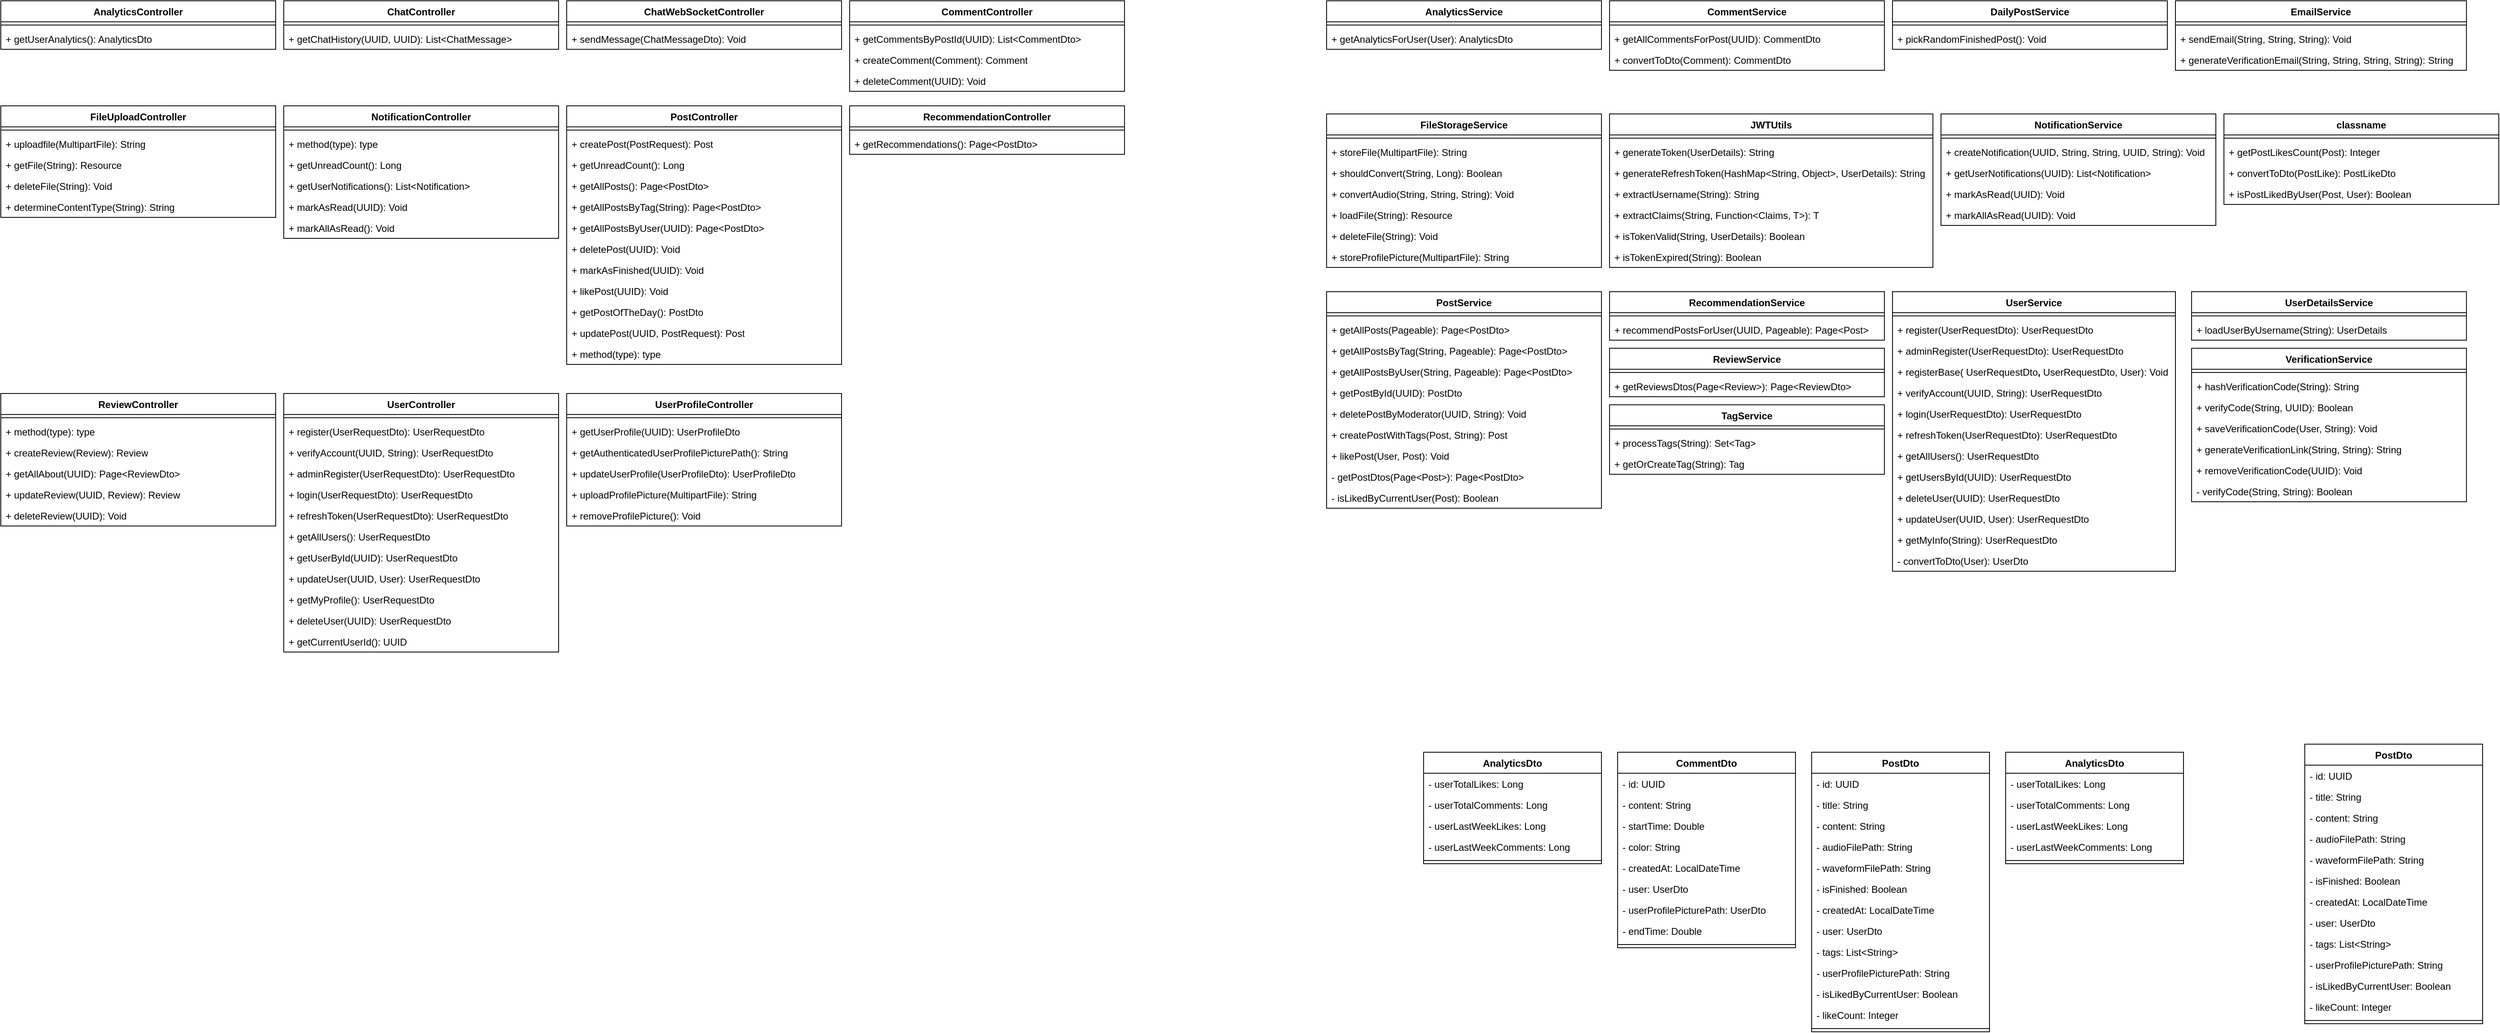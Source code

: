 <mxfile version="28.2.8">
  <diagram name="Strona-1" id="R6z_-jKRKw4GIKHxkGmC">
    <mxGraphModel dx="748" dy="618" grid="1" gridSize="10" guides="1" tooltips="1" connect="1" arrows="1" fold="1" page="1" pageScale="1" pageWidth="827" pageHeight="1169" math="0" shadow="0">
      <root>
        <mxCell id="0" />
        <mxCell id="1" parent="0" />
        <mxCell id="6uQWUima-Bd07z6ZdT8X-51" value="NotificationController" style="swimlane;fontStyle=1;align=center;verticalAlign=top;childLayout=stackLayout;horizontal=1;startSize=26;horizontalStack=0;resizeParent=1;resizeParentMax=0;resizeLast=0;collapsible=1;marginBottom=0;whiteSpace=wrap;html=1;" vertex="1" parent="1">
          <mxGeometry x="390" y="550" width="340" height="164" as="geometry" />
        </mxCell>
        <mxCell id="6uQWUima-Bd07z6ZdT8X-53" value="" style="line;strokeWidth=1;fillColor=none;align=left;verticalAlign=middle;spacingTop=-1;spacingLeft=3;spacingRight=3;rotatable=0;labelPosition=right;points=[];portConstraint=eastwest;strokeColor=inherit;" vertex="1" parent="6uQWUima-Bd07z6ZdT8X-51">
          <mxGeometry y="26" width="340" height="8" as="geometry" />
        </mxCell>
        <mxCell id="6uQWUima-Bd07z6ZdT8X-54" value="+ method(type): type" style="text;strokeColor=none;fillColor=none;align=left;verticalAlign=top;spacingLeft=4;spacingRight=4;overflow=hidden;rotatable=0;points=[[0,0.5],[1,0.5]];portConstraint=eastwest;whiteSpace=wrap;html=1;" vertex="1" parent="6uQWUima-Bd07z6ZdT8X-51">
          <mxGeometry y="34" width="340" height="26" as="geometry" />
        </mxCell>
        <mxCell id="6uQWUima-Bd07z6ZdT8X-16" value="+ getUnreadCount(): Long" style="text;strokeColor=none;fillColor=none;align=left;verticalAlign=top;spacingLeft=4;spacingRight=4;overflow=hidden;rotatable=0;points=[[0,0.5],[1,0.5]];portConstraint=eastwest;whiteSpace=wrap;html=1;" vertex="1" parent="6uQWUima-Bd07z6ZdT8X-51">
          <mxGeometry y="60" width="340" height="26" as="geometry" />
        </mxCell>
        <mxCell id="6uQWUima-Bd07z6ZdT8X-15" value="+ getUserNotifications(): List&amp;lt;Notification&amp;gt;" style="text;strokeColor=none;fillColor=none;align=left;verticalAlign=top;spacingLeft=4;spacingRight=4;overflow=hidden;rotatable=0;points=[[0,0.5],[1,0.5]];portConstraint=eastwest;whiteSpace=wrap;html=1;" vertex="1" parent="6uQWUima-Bd07z6ZdT8X-51">
          <mxGeometry y="86" width="340" height="26" as="geometry" />
        </mxCell>
        <mxCell id="6uQWUima-Bd07z6ZdT8X-17" value="+ markAsRead(UUID): Void" style="text;strokeColor=none;fillColor=none;align=left;verticalAlign=top;spacingLeft=4;spacingRight=4;overflow=hidden;rotatable=0;points=[[0,0.5],[1,0.5]];portConstraint=eastwest;whiteSpace=wrap;html=1;" vertex="1" parent="6uQWUima-Bd07z6ZdT8X-51">
          <mxGeometry y="112" width="340" height="26" as="geometry" />
        </mxCell>
        <mxCell id="6uQWUima-Bd07z6ZdT8X-18" value="+ markAllAsRead(): Void" style="text;strokeColor=none;fillColor=none;align=left;verticalAlign=top;spacingLeft=4;spacingRight=4;overflow=hidden;rotatable=0;points=[[0,0.5],[1,0.5]];portConstraint=eastwest;whiteSpace=wrap;html=1;" vertex="1" parent="6uQWUima-Bd07z6ZdT8X-51">
          <mxGeometry y="138" width="340" height="26" as="geometry" />
        </mxCell>
        <mxCell id="6uQWUima-Bd07z6ZdT8X-55" value="AnalyticsDto" style="swimlane;fontStyle=1;align=center;verticalAlign=top;childLayout=stackLayout;horizontal=1;startSize=26;horizontalStack=0;resizeParent=1;resizeParentMax=0;resizeLast=0;collapsible=1;marginBottom=0;whiteSpace=wrap;html=1;" vertex="1" parent="1">
          <mxGeometry x="1800" y="1350" width="220" height="138" as="geometry" />
        </mxCell>
        <mxCell id="6uQWUima-Bd07z6ZdT8X-58" value="-&amp;nbsp;userTotalLikes: Long" style="text;strokeColor=none;fillColor=none;align=left;verticalAlign=top;spacingLeft=4;spacingRight=4;overflow=hidden;rotatable=0;points=[[0,0.5],[1,0.5]];portConstraint=eastwest;whiteSpace=wrap;html=1;" vertex="1" parent="6uQWUima-Bd07z6ZdT8X-55">
          <mxGeometry y="26" width="220" height="26" as="geometry" />
        </mxCell>
        <mxCell id="6uQWUima-Bd07z6ZdT8X-225" value="- userTotalComments: Long" style="text;strokeColor=none;fillColor=none;align=left;verticalAlign=top;spacingLeft=4;spacingRight=4;overflow=hidden;rotatable=0;points=[[0,0.5],[1,0.5]];portConstraint=eastwest;whiteSpace=wrap;html=1;" vertex="1" parent="6uQWUima-Bd07z6ZdT8X-55">
          <mxGeometry y="52" width="220" height="26" as="geometry" />
        </mxCell>
        <mxCell id="6uQWUima-Bd07z6ZdT8X-226" value="- userLastWeekLikes: Long" style="text;strokeColor=none;fillColor=none;align=left;verticalAlign=top;spacingLeft=4;spacingRight=4;overflow=hidden;rotatable=0;points=[[0,0.5],[1,0.5]];portConstraint=eastwest;whiteSpace=wrap;html=1;" vertex="1" parent="6uQWUima-Bd07z6ZdT8X-55">
          <mxGeometry y="78" width="220" height="26" as="geometry" />
        </mxCell>
        <mxCell id="6uQWUima-Bd07z6ZdT8X-227" value="- userLastWeekComments: Long" style="text;strokeColor=none;fillColor=none;align=left;verticalAlign=top;spacingLeft=4;spacingRight=4;overflow=hidden;rotatable=0;points=[[0,0.5],[1,0.5]];portConstraint=eastwest;whiteSpace=wrap;html=1;" vertex="1" parent="6uQWUima-Bd07z6ZdT8X-55">
          <mxGeometry y="104" width="220" height="26" as="geometry" />
        </mxCell>
        <mxCell id="6uQWUima-Bd07z6ZdT8X-57" value="" style="line;strokeWidth=1;fillColor=none;align=left;verticalAlign=middle;spacingTop=-1;spacingLeft=3;spacingRight=3;rotatable=0;labelPosition=right;points=[];portConstraint=eastwest;strokeColor=inherit;" vertex="1" parent="6uQWUima-Bd07z6ZdT8X-55">
          <mxGeometry y="130" width="220" height="8" as="geometry" />
        </mxCell>
        <mxCell id="6uQWUima-Bd07z6ZdT8X-60" value="FileUploadController" style="swimlane;fontStyle=1;align=center;verticalAlign=top;childLayout=stackLayout;horizontal=1;startSize=26;horizontalStack=0;resizeParent=1;resizeParentMax=0;resizeLast=0;collapsible=1;marginBottom=0;whiteSpace=wrap;html=1;" vertex="1" parent="1">
          <mxGeometry x="40" y="550" width="340" height="138" as="geometry" />
        </mxCell>
        <mxCell id="6uQWUima-Bd07z6ZdT8X-61" value="" style="line;strokeWidth=1;fillColor=none;align=left;verticalAlign=middle;spacingTop=-1;spacingLeft=3;spacingRight=3;rotatable=0;labelPosition=right;points=[];portConstraint=eastwest;strokeColor=inherit;" vertex="1" parent="6uQWUima-Bd07z6ZdT8X-60">
          <mxGeometry y="26" width="340" height="8" as="geometry" />
        </mxCell>
        <mxCell id="6uQWUima-Bd07z6ZdT8X-10" value="+ uploadfile(MultipartFile): String" style="text;strokeColor=none;fillColor=none;align=left;verticalAlign=top;spacingLeft=4;spacingRight=4;overflow=hidden;rotatable=0;points=[[0,0.5],[1,0.5]];portConstraint=eastwest;whiteSpace=wrap;html=1;" vertex="1" parent="6uQWUima-Bd07z6ZdT8X-60">
          <mxGeometry y="34" width="340" height="26" as="geometry" />
        </mxCell>
        <mxCell id="6uQWUima-Bd07z6ZdT8X-11" value="+ getFile(String): Resource" style="text;strokeColor=none;fillColor=none;align=left;verticalAlign=top;spacingLeft=4;spacingRight=4;overflow=hidden;rotatable=0;points=[[0,0.5],[1,0.5]];portConstraint=eastwest;whiteSpace=wrap;html=1;" vertex="1" parent="6uQWUima-Bd07z6ZdT8X-60">
          <mxGeometry y="60" width="340" height="26" as="geometry" />
        </mxCell>
        <mxCell id="6uQWUima-Bd07z6ZdT8X-12" value="+ deleteFile(String): Void" style="text;strokeColor=none;fillColor=none;align=left;verticalAlign=top;spacingLeft=4;spacingRight=4;overflow=hidden;rotatable=0;points=[[0,0.5],[1,0.5]];portConstraint=eastwest;whiteSpace=wrap;html=1;" vertex="1" parent="6uQWUima-Bd07z6ZdT8X-60">
          <mxGeometry y="86" width="340" height="26" as="geometry" />
        </mxCell>
        <mxCell id="6uQWUima-Bd07z6ZdT8X-13" value="+ determineContentType(String): String" style="text;strokeColor=none;fillColor=none;align=left;verticalAlign=top;spacingLeft=4;spacingRight=4;overflow=hidden;rotatable=0;points=[[0,0.5],[1,0.5]];portConstraint=eastwest;whiteSpace=wrap;html=1;" vertex="1" parent="6uQWUima-Bd07z6ZdT8X-60">
          <mxGeometry y="112" width="340" height="26" as="geometry" />
        </mxCell>
        <mxCell id="6uQWUima-Bd07z6ZdT8X-63" value="AnalyticsController" style="swimlane;fontStyle=1;align=center;verticalAlign=top;childLayout=stackLayout;horizontal=1;startSize=26;horizontalStack=0;resizeParent=1;resizeParentMax=0;resizeLast=0;collapsible=1;marginBottom=0;whiteSpace=wrap;html=1;" vertex="1" parent="1">
          <mxGeometry x="40" y="420" width="340" height="60" as="geometry" />
        </mxCell>
        <mxCell id="6uQWUima-Bd07z6ZdT8X-64" value="" style="line;strokeWidth=1;fillColor=none;align=left;verticalAlign=middle;spacingTop=-1;spacingLeft=3;spacingRight=3;rotatable=0;labelPosition=right;points=[];portConstraint=eastwest;strokeColor=inherit;" vertex="1" parent="6uQWUima-Bd07z6ZdT8X-63">
          <mxGeometry y="26" width="340" height="8" as="geometry" />
        </mxCell>
        <mxCell id="6uQWUima-Bd07z6ZdT8X-65" value="+ getUserAnalytics(): AnalyticsDto" style="text;strokeColor=none;fillColor=none;align=left;verticalAlign=top;spacingLeft=4;spacingRight=4;overflow=hidden;rotatable=0;points=[[0,0.5],[1,0.5]];portConstraint=eastwest;whiteSpace=wrap;html=1;" vertex="1" parent="6uQWUima-Bd07z6ZdT8X-63">
          <mxGeometry y="34" width="340" height="26" as="geometry" />
        </mxCell>
        <mxCell id="6uQWUima-Bd07z6ZdT8X-66" value="ChatController" style="swimlane;fontStyle=1;align=center;verticalAlign=top;childLayout=stackLayout;horizontal=1;startSize=26;horizontalStack=0;resizeParent=1;resizeParentMax=0;resizeLast=0;collapsible=1;marginBottom=0;whiteSpace=wrap;html=1;" vertex="1" parent="1">
          <mxGeometry x="390" y="420" width="340" height="60" as="geometry" />
        </mxCell>
        <mxCell id="6uQWUima-Bd07z6ZdT8X-67" value="" style="line;strokeWidth=1;fillColor=none;align=left;verticalAlign=middle;spacingTop=-1;spacingLeft=3;spacingRight=3;rotatable=0;labelPosition=right;points=[];portConstraint=eastwest;strokeColor=inherit;" vertex="1" parent="6uQWUima-Bd07z6ZdT8X-66">
          <mxGeometry y="26" width="340" height="8" as="geometry" />
        </mxCell>
        <mxCell id="6uQWUima-Bd07z6ZdT8X-68" value="+ getChatHistory(UUID, UUID): List&amp;lt;ChatMessage&amp;gt;" style="text;strokeColor=none;fillColor=none;align=left;verticalAlign=top;spacingLeft=4;spacingRight=4;overflow=hidden;rotatable=0;points=[[0,0.5],[1,0.5]];portConstraint=eastwest;whiteSpace=wrap;html=1;" vertex="1" parent="6uQWUima-Bd07z6ZdT8X-66">
          <mxGeometry y="34" width="340" height="26" as="geometry" />
        </mxCell>
        <mxCell id="6uQWUima-Bd07z6ZdT8X-69" value="CommentController" style="swimlane;fontStyle=1;align=center;verticalAlign=top;childLayout=stackLayout;horizontal=1;startSize=26;horizontalStack=0;resizeParent=1;resizeParentMax=0;resizeLast=0;collapsible=1;marginBottom=0;whiteSpace=wrap;html=1;" vertex="1" parent="1">
          <mxGeometry x="1090" y="420" width="340" height="112" as="geometry" />
        </mxCell>
        <mxCell id="6uQWUima-Bd07z6ZdT8X-70" value="" style="line;strokeWidth=1;fillColor=none;align=left;verticalAlign=middle;spacingTop=-1;spacingLeft=3;spacingRight=3;rotatable=0;labelPosition=right;points=[];portConstraint=eastwest;strokeColor=inherit;" vertex="1" parent="6uQWUima-Bd07z6ZdT8X-69">
          <mxGeometry y="26" width="340" height="8" as="geometry" />
        </mxCell>
        <mxCell id="6uQWUima-Bd07z6ZdT8X-7" value="+ getCommentsByPostId(UUID): List&amp;lt;CommentDto&amp;gt;" style="text;strokeColor=none;fillColor=none;align=left;verticalAlign=top;spacingLeft=4;spacingRight=4;overflow=hidden;rotatable=0;points=[[0,0.5],[1,0.5]];portConstraint=eastwest;whiteSpace=wrap;html=1;" vertex="1" parent="6uQWUima-Bd07z6ZdT8X-69">
          <mxGeometry y="34" width="340" height="26" as="geometry" />
        </mxCell>
        <mxCell id="6uQWUima-Bd07z6ZdT8X-6" value="+ createComment(Comment): Comment" style="text;strokeColor=none;fillColor=none;align=left;verticalAlign=top;spacingLeft=4;spacingRight=4;overflow=hidden;rotatable=0;points=[[0,0.5],[1,0.5]];portConstraint=eastwest;whiteSpace=wrap;html=1;" vertex="1" parent="6uQWUima-Bd07z6ZdT8X-69">
          <mxGeometry y="60" width="340" height="26" as="geometry" />
        </mxCell>
        <mxCell id="6uQWUima-Bd07z6ZdT8X-8" value="+ deleteComment(UUID): Void" style="text;strokeColor=none;fillColor=none;align=left;verticalAlign=top;spacingLeft=4;spacingRight=4;overflow=hidden;rotatable=0;points=[[0,0.5],[1,0.5]];portConstraint=eastwest;whiteSpace=wrap;html=1;" vertex="1" parent="6uQWUima-Bd07z6ZdT8X-69">
          <mxGeometry y="86" width="340" height="26" as="geometry" />
        </mxCell>
        <mxCell id="6uQWUima-Bd07z6ZdT8X-72" value="ChatWebSocketController" style="swimlane;fontStyle=1;align=center;verticalAlign=top;childLayout=stackLayout;horizontal=1;startSize=26;horizontalStack=0;resizeParent=1;resizeParentMax=0;resizeLast=0;collapsible=1;marginBottom=0;whiteSpace=wrap;html=1;" vertex="1" parent="1">
          <mxGeometry x="740" y="420" width="340" height="60" as="geometry" />
        </mxCell>
        <mxCell id="6uQWUima-Bd07z6ZdT8X-73" value="" style="line;strokeWidth=1;fillColor=none;align=left;verticalAlign=middle;spacingTop=-1;spacingLeft=3;spacingRight=3;rotatable=0;labelPosition=right;points=[];portConstraint=eastwest;strokeColor=inherit;" vertex="1" parent="6uQWUima-Bd07z6ZdT8X-72">
          <mxGeometry y="26" width="340" height="8" as="geometry" />
        </mxCell>
        <mxCell id="6uQWUima-Bd07z6ZdT8X-74" value="+ sendMessage(ChatMessageDto): Void" style="text;strokeColor=none;fillColor=none;align=left;verticalAlign=top;spacingLeft=4;spacingRight=4;overflow=hidden;rotatable=0;points=[[0,0.5],[1,0.5]];portConstraint=eastwest;whiteSpace=wrap;html=1;" vertex="1" parent="6uQWUima-Bd07z6ZdT8X-72">
          <mxGeometry y="34" width="340" height="26" as="geometry" />
        </mxCell>
        <mxCell id="6uQWUima-Bd07z6ZdT8X-75" value="PostController" style="swimlane;fontStyle=1;align=center;verticalAlign=top;childLayout=stackLayout;horizontal=1;startSize=26;horizontalStack=0;resizeParent=1;resizeParentMax=0;resizeLast=0;collapsible=1;marginBottom=0;whiteSpace=wrap;html=1;" vertex="1" parent="1">
          <mxGeometry x="740" y="550" width="340" height="320" as="geometry" />
        </mxCell>
        <mxCell id="6uQWUima-Bd07z6ZdT8X-76" value="" style="line;strokeWidth=1;fillColor=none;align=left;verticalAlign=middle;spacingTop=-1;spacingLeft=3;spacingRight=3;rotatable=0;labelPosition=right;points=[];portConstraint=eastwest;strokeColor=inherit;" vertex="1" parent="6uQWUima-Bd07z6ZdT8X-75">
          <mxGeometry y="26" width="340" height="8" as="geometry" />
        </mxCell>
        <mxCell id="6uQWUima-Bd07z6ZdT8X-20" value="+ createPost(PostRequest): Post" style="text;strokeColor=none;fillColor=none;align=left;verticalAlign=top;spacingLeft=4;spacingRight=4;overflow=hidden;rotatable=0;points=[[0,0.5],[1,0.5]];portConstraint=eastwest;whiteSpace=wrap;html=1;" vertex="1" parent="6uQWUima-Bd07z6ZdT8X-75">
          <mxGeometry y="34" width="340" height="26" as="geometry" />
        </mxCell>
        <mxCell id="6uQWUima-Bd07z6ZdT8X-21" value="+ getUnreadCount(): Long" style="text;strokeColor=none;fillColor=none;align=left;verticalAlign=top;spacingLeft=4;spacingRight=4;overflow=hidden;rotatable=0;points=[[0,0.5],[1,0.5]];portConstraint=eastwest;whiteSpace=wrap;html=1;" vertex="1" parent="6uQWUima-Bd07z6ZdT8X-75">
          <mxGeometry y="60" width="340" height="26" as="geometry" />
        </mxCell>
        <mxCell id="6uQWUima-Bd07z6ZdT8X-24" value="+ getAllPosts(): Page&amp;lt;PostDto&amp;gt;" style="text;strokeColor=none;fillColor=none;align=left;verticalAlign=top;spacingLeft=4;spacingRight=4;overflow=hidden;rotatable=0;points=[[0,0.5],[1,0.5]];portConstraint=eastwest;whiteSpace=wrap;html=1;" vertex="1" parent="6uQWUima-Bd07z6ZdT8X-75">
          <mxGeometry y="86" width="340" height="26" as="geometry" />
        </mxCell>
        <mxCell id="6uQWUima-Bd07z6ZdT8X-25" value="+ getAllPostsByTag(String): Page&amp;lt;PostDto&amp;gt;" style="text;strokeColor=none;fillColor=none;align=left;verticalAlign=top;spacingLeft=4;spacingRight=4;overflow=hidden;rotatable=0;points=[[0,0.5],[1,0.5]];portConstraint=eastwest;whiteSpace=wrap;html=1;" vertex="1" parent="6uQWUima-Bd07z6ZdT8X-75">
          <mxGeometry y="112" width="340" height="26" as="geometry" />
        </mxCell>
        <mxCell id="6uQWUima-Bd07z6ZdT8X-26" value="+ getAllPostsByUser(UUID): Page&amp;lt;PostDto&amp;gt;" style="text;strokeColor=none;fillColor=none;align=left;verticalAlign=top;spacingLeft=4;spacingRight=4;overflow=hidden;rotatable=0;points=[[0,0.5],[1,0.5]];portConstraint=eastwest;whiteSpace=wrap;html=1;" vertex="1" parent="6uQWUima-Bd07z6ZdT8X-75">
          <mxGeometry y="138" width="340" height="26" as="geometry" />
        </mxCell>
        <mxCell id="6uQWUima-Bd07z6ZdT8X-27" value="+ deletePost(UUID): Void" style="text;strokeColor=none;fillColor=none;align=left;verticalAlign=top;spacingLeft=4;spacingRight=4;overflow=hidden;rotatable=0;points=[[0,0.5],[1,0.5]];portConstraint=eastwest;whiteSpace=wrap;html=1;" vertex="1" parent="6uQWUima-Bd07z6ZdT8X-75">
          <mxGeometry y="164" width="340" height="26" as="geometry" />
        </mxCell>
        <mxCell id="6uQWUima-Bd07z6ZdT8X-29" value="+ markAsFinished(UUID): Void" style="text;strokeColor=none;fillColor=none;align=left;verticalAlign=top;spacingLeft=4;spacingRight=4;overflow=hidden;rotatable=0;points=[[0,0.5],[1,0.5]];portConstraint=eastwest;whiteSpace=wrap;html=1;" vertex="1" parent="6uQWUima-Bd07z6ZdT8X-75">
          <mxGeometry y="190" width="340" height="26" as="geometry" />
        </mxCell>
        <mxCell id="6uQWUima-Bd07z6ZdT8X-30" value="+ likePost(UUID): Void" style="text;strokeColor=none;fillColor=none;align=left;verticalAlign=top;spacingLeft=4;spacingRight=4;overflow=hidden;rotatable=0;points=[[0,0.5],[1,0.5]];portConstraint=eastwest;whiteSpace=wrap;html=1;" vertex="1" parent="6uQWUima-Bd07z6ZdT8X-75">
          <mxGeometry y="216" width="340" height="26" as="geometry" />
        </mxCell>
        <mxCell id="6uQWUima-Bd07z6ZdT8X-31" value="+ getPostOfTheDay(): PostDto" style="text;strokeColor=none;fillColor=none;align=left;verticalAlign=top;spacingLeft=4;spacingRight=4;overflow=hidden;rotatable=0;points=[[0,0.5],[1,0.5]];portConstraint=eastwest;whiteSpace=wrap;html=1;" vertex="1" parent="6uQWUima-Bd07z6ZdT8X-75">
          <mxGeometry y="242" width="340" height="26" as="geometry" />
        </mxCell>
        <mxCell id="6uQWUima-Bd07z6ZdT8X-28" value="+ updatePost(UUID, PostRequest): Post" style="text;strokeColor=none;fillColor=none;align=left;verticalAlign=top;spacingLeft=4;spacingRight=4;overflow=hidden;rotatable=0;points=[[0,0.5],[1,0.5]];portConstraint=eastwest;whiteSpace=wrap;html=1;" vertex="1" parent="6uQWUima-Bd07z6ZdT8X-75">
          <mxGeometry y="268" width="340" height="26" as="geometry" />
        </mxCell>
        <mxCell id="6uQWUima-Bd07z6ZdT8X-77" value="+ method(type): type" style="text;strokeColor=none;fillColor=none;align=left;verticalAlign=top;spacingLeft=4;spacingRight=4;overflow=hidden;rotatable=0;points=[[0,0.5],[1,0.5]];portConstraint=eastwest;whiteSpace=wrap;html=1;" vertex="1" parent="6uQWUima-Bd07z6ZdT8X-75">
          <mxGeometry y="294" width="340" height="26" as="geometry" />
        </mxCell>
        <mxCell id="6uQWUima-Bd07z6ZdT8X-78" value="RecommendationController" style="swimlane;fontStyle=1;align=center;verticalAlign=top;childLayout=stackLayout;horizontal=1;startSize=26;horizontalStack=0;resizeParent=1;resizeParentMax=0;resizeLast=0;collapsible=1;marginBottom=0;whiteSpace=wrap;html=1;" vertex="1" parent="1">
          <mxGeometry x="1090" y="550" width="340" height="60" as="geometry" />
        </mxCell>
        <mxCell id="6uQWUima-Bd07z6ZdT8X-79" value="" style="line;strokeWidth=1;fillColor=none;align=left;verticalAlign=middle;spacingTop=-1;spacingLeft=3;spacingRight=3;rotatable=0;labelPosition=right;points=[];portConstraint=eastwest;strokeColor=inherit;" vertex="1" parent="6uQWUima-Bd07z6ZdT8X-78">
          <mxGeometry y="26" width="340" height="8" as="geometry" />
        </mxCell>
        <mxCell id="6uQWUima-Bd07z6ZdT8X-80" value="+ getRecommendations(): Page&amp;lt;PostDto&amp;gt;" style="text;strokeColor=none;fillColor=none;align=left;verticalAlign=top;spacingLeft=4;spacingRight=4;overflow=hidden;rotatable=0;points=[[0,0.5],[1,0.5]];portConstraint=eastwest;whiteSpace=wrap;html=1;" vertex="1" parent="6uQWUima-Bd07z6ZdT8X-78">
          <mxGeometry y="34" width="340" height="26" as="geometry" />
        </mxCell>
        <mxCell id="6uQWUima-Bd07z6ZdT8X-81" value="ReviewController" style="swimlane;fontStyle=1;align=center;verticalAlign=top;childLayout=stackLayout;horizontal=1;startSize=26;horizontalStack=0;resizeParent=1;resizeParentMax=0;resizeLast=0;collapsible=1;marginBottom=0;whiteSpace=wrap;html=1;" vertex="1" parent="1">
          <mxGeometry x="40" y="906" width="340" height="164" as="geometry" />
        </mxCell>
        <mxCell id="6uQWUima-Bd07z6ZdT8X-82" value="" style="line;strokeWidth=1;fillColor=none;align=left;verticalAlign=middle;spacingTop=-1;spacingLeft=3;spacingRight=3;rotatable=0;labelPosition=right;points=[];portConstraint=eastwest;strokeColor=inherit;" vertex="1" parent="6uQWUima-Bd07z6ZdT8X-81">
          <mxGeometry y="26" width="340" height="8" as="geometry" />
        </mxCell>
        <mxCell id="6uQWUima-Bd07z6ZdT8X-83" value="+ method(type): type" style="text;strokeColor=none;fillColor=none;align=left;verticalAlign=top;spacingLeft=4;spacingRight=4;overflow=hidden;rotatable=0;points=[[0,0.5],[1,0.5]];portConstraint=eastwest;whiteSpace=wrap;html=1;" vertex="1" parent="6uQWUima-Bd07z6ZdT8X-81">
          <mxGeometry y="34" width="340" height="26" as="geometry" />
        </mxCell>
        <mxCell id="6uQWUima-Bd07z6ZdT8X-44" value="+ createReview(Review): Review" style="text;strokeColor=none;fillColor=none;align=left;verticalAlign=top;spacingLeft=4;spacingRight=4;overflow=hidden;rotatable=0;points=[[0,0.5],[1,0.5]];portConstraint=eastwest;whiteSpace=wrap;html=1;" vertex="1" parent="6uQWUima-Bd07z6ZdT8X-81">
          <mxGeometry y="60" width="340" height="26" as="geometry" />
        </mxCell>
        <mxCell id="6uQWUima-Bd07z6ZdT8X-46" value="+ getAllAbout(UUID): Page&amp;lt;ReviewDto&amp;gt;" style="text;strokeColor=none;fillColor=none;align=left;verticalAlign=top;spacingLeft=4;spacingRight=4;overflow=hidden;rotatable=0;points=[[0,0.5],[1,0.5]];portConstraint=eastwest;whiteSpace=wrap;html=1;" vertex="1" parent="6uQWUima-Bd07z6ZdT8X-81">
          <mxGeometry y="86" width="340" height="26" as="geometry" />
        </mxCell>
        <mxCell id="6uQWUima-Bd07z6ZdT8X-45" value="+ updateReview(UUID, Review): Review" style="text;strokeColor=none;fillColor=none;align=left;verticalAlign=top;spacingLeft=4;spacingRight=4;overflow=hidden;rotatable=0;points=[[0,0.5],[1,0.5]];portConstraint=eastwest;whiteSpace=wrap;html=1;" vertex="1" parent="6uQWUima-Bd07z6ZdT8X-81">
          <mxGeometry y="112" width="340" height="26" as="geometry" />
        </mxCell>
        <mxCell id="6uQWUima-Bd07z6ZdT8X-84" value="+ deleteReview(UUID): Void" style="text;strokeColor=none;fillColor=none;align=left;verticalAlign=top;spacingLeft=4;spacingRight=4;overflow=hidden;rotatable=0;points=[[0,0.5],[1,0.5]];portConstraint=eastwest;whiteSpace=wrap;html=1;" vertex="1" parent="6uQWUima-Bd07z6ZdT8X-81">
          <mxGeometry y="138" width="340" height="26" as="geometry" />
        </mxCell>
        <mxCell id="6uQWUima-Bd07z6ZdT8X-85" value="UserController" style="swimlane;fontStyle=1;align=center;verticalAlign=top;childLayout=stackLayout;horizontal=1;startSize=26;horizontalStack=0;resizeParent=1;resizeParentMax=0;resizeLast=0;collapsible=1;marginBottom=0;whiteSpace=wrap;html=1;" vertex="1" parent="1">
          <mxGeometry x="390" y="906" width="340" height="320" as="geometry" />
        </mxCell>
        <mxCell id="6uQWUima-Bd07z6ZdT8X-86" value="" style="line;strokeWidth=1;fillColor=none;align=left;verticalAlign=middle;spacingTop=-1;spacingLeft=3;spacingRight=3;rotatable=0;labelPosition=right;points=[];portConstraint=eastwest;strokeColor=inherit;" vertex="1" parent="6uQWUima-Bd07z6ZdT8X-85">
          <mxGeometry y="26" width="340" height="8" as="geometry" />
        </mxCell>
        <mxCell id="6uQWUima-Bd07z6ZdT8X-87" value="+ register(UserRequestDto): UserRequestDto" style="text;strokeColor=none;fillColor=none;align=left;verticalAlign=top;spacingLeft=4;spacingRight=4;overflow=hidden;rotatable=0;points=[[0,0.5],[1,0.5]];portConstraint=eastwest;whiteSpace=wrap;html=1;" vertex="1" parent="6uQWUima-Bd07z6ZdT8X-85">
          <mxGeometry y="34" width="340" height="26" as="geometry" />
        </mxCell>
        <mxCell id="6uQWUima-Bd07z6ZdT8X-88" value="+ verifyAccount(UUID, String): UserRequestDto" style="text;strokeColor=none;fillColor=none;align=left;verticalAlign=top;spacingLeft=4;spacingRight=4;overflow=hidden;rotatable=0;points=[[0,0.5],[1,0.5]];portConstraint=eastwest;whiteSpace=wrap;html=1;" vertex="1" parent="6uQWUima-Bd07z6ZdT8X-85">
          <mxGeometry y="60" width="340" height="26" as="geometry" />
        </mxCell>
        <mxCell id="6uQWUima-Bd07z6ZdT8X-89" value="+ adminRegister(UserRequestDto): UserRequestDto" style="text;strokeColor=none;fillColor=none;align=left;verticalAlign=top;spacingLeft=4;spacingRight=4;overflow=hidden;rotatable=0;points=[[0,0.5],[1,0.5]];portConstraint=eastwest;whiteSpace=wrap;html=1;" vertex="1" parent="6uQWUima-Bd07z6ZdT8X-85">
          <mxGeometry y="86" width="340" height="26" as="geometry" />
        </mxCell>
        <mxCell id="6uQWUima-Bd07z6ZdT8X-90" value="+ login(UserRequestDto): UserRequestDto" style="text;strokeColor=none;fillColor=none;align=left;verticalAlign=top;spacingLeft=4;spacingRight=4;overflow=hidden;rotatable=0;points=[[0,0.5],[1,0.5]];portConstraint=eastwest;whiteSpace=wrap;html=1;" vertex="1" parent="6uQWUima-Bd07z6ZdT8X-85">
          <mxGeometry y="112" width="340" height="26" as="geometry" />
        </mxCell>
        <mxCell id="6uQWUima-Bd07z6ZdT8X-91" value="+ refreshToken(UserRequestDto): UserRequestDto" style="text;strokeColor=none;fillColor=none;align=left;verticalAlign=top;spacingLeft=4;spacingRight=4;overflow=hidden;rotatable=0;points=[[0,0.5],[1,0.5]];portConstraint=eastwest;whiteSpace=wrap;html=1;" vertex="1" parent="6uQWUima-Bd07z6ZdT8X-85">
          <mxGeometry y="138" width="340" height="26" as="geometry" />
        </mxCell>
        <mxCell id="6uQWUima-Bd07z6ZdT8X-92" value="+ getAllUsers(): UserRequestDto" style="text;strokeColor=none;fillColor=none;align=left;verticalAlign=top;spacingLeft=4;spacingRight=4;overflow=hidden;rotatable=0;points=[[0,0.5],[1,0.5]];portConstraint=eastwest;whiteSpace=wrap;html=1;" vertex="1" parent="6uQWUima-Bd07z6ZdT8X-85">
          <mxGeometry y="164" width="340" height="26" as="geometry" />
        </mxCell>
        <mxCell id="6uQWUima-Bd07z6ZdT8X-101" value="+ getUserById(UUID): UserRequestDto" style="text;strokeColor=none;fillColor=none;align=left;verticalAlign=top;spacingLeft=4;spacingRight=4;overflow=hidden;rotatable=0;points=[[0,0.5],[1,0.5]];portConstraint=eastwest;whiteSpace=wrap;html=1;" vertex="1" parent="6uQWUima-Bd07z6ZdT8X-85">
          <mxGeometry y="190" width="340" height="26" as="geometry" />
        </mxCell>
        <mxCell id="6uQWUima-Bd07z6ZdT8X-102" value="+ updateUser(UUID, User): UserRequestDto" style="text;strokeColor=none;fillColor=none;align=left;verticalAlign=top;spacingLeft=4;spacingRight=4;overflow=hidden;rotatable=0;points=[[0,0.5],[1,0.5]];portConstraint=eastwest;whiteSpace=wrap;html=1;" vertex="1" parent="6uQWUima-Bd07z6ZdT8X-85">
          <mxGeometry y="216" width="340" height="26" as="geometry" />
        </mxCell>
        <mxCell id="6uQWUima-Bd07z6ZdT8X-104" value="+ getMyProfile(): UserRequestDto" style="text;strokeColor=none;fillColor=none;align=left;verticalAlign=top;spacingLeft=4;spacingRight=4;overflow=hidden;rotatable=0;points=[[0,0.5],[1,0.5]];portConstraint=eastwest;whiteSpace=wrap;html=1;" vertex="1" parent="6uQWUima-Bd07z6ZdT8X-85">
          <mxGeometry y="242" width="340" height="26" as="geometry" />
        </mxCell>
        <mxCell id="6uQWUima-Bd07z6ZdT8X-103" value="+ deleteUser(UUID): UserRequestDto" style="text;strokeColor=none;fillColor=none;align=left;verticalAlign=top;spacingLeft=4;spacingRight=4;overflow=hidden;rotatable=0;points=[[0,0.5],[1,0.5]];portConstraint=eastwest;whiteSpace=wrap;html=1;" vertex="1" parent="6uQWUima-Bd07z6ZdT8X-85">
          <mxGeometry y="268" width="340" height="26" as="geometry" />
        </mxCell>
        <mxCell id="6uQWUima-Bd07z6ZdT8X-106" value="+ getCurrentUserId(): UUID" style="text;strokeColor=none;fillColor=none;align=left;verticalAlign=top;spacingLeft=4;spacingRight=4;overflow=hidden;rotatable=0;points=[[0,0.5],[1,0.5]];portConstraint=eastwest;whiteSpace=wrap;html=1;" vertex="1" parent="6uQWUima-Bd07z6ZdT8X-85">
          <mxGeometry y="294" width="340" height="26" as="geometry" />
        </mxCell>
        <mxCell id="6uQWUima-Bd07z6ZdT8X-107" value="UserProfileController" style="swimlane;fontStyle=1;align=center;verticalAlign=top;childLayout=stackLayout;horizontal=1;startSize=26;horizontalStack=0;resizeParent=1;resizeParentMax=0;resizeLast=0;collapsible=1;marginBottom=0;whiteSpace=wrap;html=1;" vertex="1" parent="1">
          <mxGeometry x="740" y="906" width="340" height="164" as="geometry" />
        </mxCell>
        <mxCell id="6uQWUima-Bd07z6ZdT8X-108" value="" style="line;strokeWidth=1;fillColor=none;align=left;verticalAlign=middle;spacingTop=-1;spacingLeft=3;spacingRight=3;rotatable=0;labelPosition=right;points=[];portConstraint=eastwest;strokeColor=inherit;" vertex="1" parent="6uQWUima-Bd07z6ZdT8X-107">
          <mxGeometry y="26" width="340" height="8" as="geometry" />
        </mxCell>
        <mxCell id="6uQWUima-Bd07z6ZdT8X-109" value="+ getUserProfile(UUID): UserProfileDto" style="text;strokeColor=none;fillColor=none;align=left;verticalAlign=top;spacingLeft=4;spacingRight=4;overflow=hidden;rotatable=0;points=[[0,0.5],[1,0.5]];portConstraint=eastwest;whiteSpace=wrap;html=1;" vertex="1" parent="6uQWUima-Bd07z6ZdT8X-107">
          <mxGeometry y="34" width="340" height="26" as="geometry" />
        </mxCell>
        <mxCell id="6uQWUima-Bd07z6ZdT8X-110" value="+&amp;nbsp;getAuthenticatedUserProfilePicturePath(): String" style="text;strokeColor=none;fillColor=none;align=left;verticalAlign=top;spacingLeft=4;spacingRight=4;overflow=hidden;rotatable=0;points=[[0,0.5],[1,0.5]];portConstraint=eastwest;whiteSpace=wrap;html=1;" vertex="1" parent="6uQWUima-Bd07z6ZdT8X-107">
          <mxGeometry y="60" width="340" height="26" as="geometry" />
        </mxCell>
        <mxCell id="6uQWUima-Bd07z6ZdT8X-111" value="+&amp;nbsp;updateUserProfile(UserProfileDto): UserProfileDto" style="text;strokeColor=none;fillColor=none;align=left;verticalAlign=top;spacingLeft=4;spacingRight=4;overflow=hidden;rotatable=0;points=[[0,0.5],[1,0.5]];portConstraint=eastwest;whiteSpace=wrap;html=1;" vertex="1" parent="6uQWUima-Bd07z6ZdT8X-107">
          <mxGeometry y="86" width="340" height="26" as="geometry" />
        </mxCell>
        <mxCell id="6uQWUima-Bd07z6ZdT8X-112" value="+ uploadProfilePicture(MultipartFile): String" style="text;strokeColor=none;fillColor=none;align=left;verticalAlign=top;spacingLeft=4;spacingRight=4;overflow=hidden;rotatable=0;points=[[0,0.5],[1,0.5]];portConstraint=eastwest;whiteSpace=wrap;html=1;" vertex="1" parent="6uQWUima-Bd07z6ZdT8X-107">
          <mxGeometry y="112" width="340" height="26" as="geometry" />
        </mxCell>
        <mxCell id="6uQWUima-Bd07z6ZdT8X-119" value="+ removeProfilePicture(): Void" style="text;strokeColor=none;fillColor=none;align=left;verticalAlign=top;spacingLeft=4;spacingRight=4;overflow=hidden;rotatable=0;points=[[0,0.5],[1,0.5]];portConstraint=eastwest;whiteSpace=wrap;html=1;" vertex="1" parent="6uQWUima-Bd07z6ZdT8X-107">
          <mxGeometry y="138" width="340" height="26" as="geometry" />
        </mxCell>
        <mxCell id="6uQWUima-Bd07z6ZdT8X-120" value="AnalyticsService" style="swimlane;fontStyle=1;align=center;verticalAlign=top;childLayout=stackLayout;horizontal=1;startSize=26;horizontalStack=0;resizeParent=1;resizeParentMax=0;resizeLast=0;collapsible=1;marginBottom=0;whiteSpace=wrap;html=1;" vertex="1" parent="1">
          <mxGeometry x="1680" y="420" width="340" height="60" as="geometry" />
        </mxCell>
        <mxCell id="6uQWUima-Bd07z6ZdT8X-121" value="" style="line;strokeWidth=1;fillColor=none;align=left;verticalAlign=middle;spacingTop=-1;spacingLeft=3;spacingRight=3;rotatable=0;labelPosition=right;points=[];portConstraint=eastwest;strokeColor=inherit;" vertex="1" parent="6uQWUima-Bd07z6ZdT8X-120">
          <mxGeometry y="26" width="340" height="8" as="geometry" />
        </mxCell>
        <mxCell id="6uQWUima-Bd07z6ZdT8X-122" value="+&amp;nbsp;getAnalyticsForUser(User): AnalyticsDto" style="text;strokeColor=none;fillColor=none;align=left;verticalAlign=top;spacingLeft=4;spacingRight=4;overflow=hidden;rotatable=0;points=[[0,0.5],[1,0.5]];portConstraint=eastwest;whiteSpace=wrap;html=1;" vertex="1" parent="6uQWUima-Bd07z6ZdT8X-120">
          <mxGeometry y="34" width="340" height="26" as="geometry" />
        </mxCell>
        <mxCell id="6uQWUima-Bd07z6ZdT8X-123" value="CommentService" style="swimlane;fontStyle=1;align=center;verticalAlign=top;childLayout=stackLayout;horizontal=1;startSize=26;horizontalStack=0;resizeParent=1;resizeParentMax=0;resizeLast=0;collapsible=1;marginBottom=0;whiteSpace=wrap;html=1;" vertex="1" parent="1">
          <mxGeometry x="2030" y="420" width="340" height="86" as="geometry" />
        </mxCell>
        <mxCell id="6uQWUima-Bd07z6ZdT8X-124" value="" style="line;strokeWidth=1;fillColor=none;align=left;verticalAlign=middle;spacingTop=-1;spacingLeft=3;spacingRight=3;rotatable=0;labelPosition=right;points=[];portConstraint=eastwest;strokeColor=inherit;" vertex="1" parent="6uQWUima-Bd07z6ZdT8X-123">
          <mxGeometry y="26" width="340" height="8" as="geometry" />
        </mxCell>
        <mxCell id="6uQWUima-Bd07z6ZdT8X-125" value="+&amp;nbsp;getAllCommentsForPost(UUID): CommentDto" style="text;strokeColor=none;fillColor=none;align=left;verticalAlign=top;spacingLeft=4;spacingRight=4;overflow=hidden;rotatable=0;points=[[0,0.5],[1,0.5]];portConstraint=eastwest;whiteSpace=wrap;html=1;" vertex="1" parent="6uQWUima-Bd07z6ZdT8X-123">
          <mxGeometry y="34" width="340" height="26" as="geometry" />
        </mxCell>
        <mxCell id="6uQWUima-Bd07z6ZdT8X-129" value="+ convertToDto(Comment): CommentDto" style="text;strokeColor=none;fillColor=none;align=left;verticalAlign=top;spacingLeft=4;spacingRight=4;overflow=hidden;rotatable=0;points=[[0,0.5],[1,0.5]];portConstraint=eastwest;whiteSpace=wrap;html=1;" vertex="1" parent="6uQWUima-Bd07z6ZdT8X-123">
          <mxGeometry y="60" width="340" height="26" as="geometry" />
        </mxCell>
        <mxCell id="6uQWUima-Bd07z6ZdT8X-126" value="DailyPostService" style="swimlane;fontStyle=1;align=center;verticalAlign=top;childLayout=stackLayout;horizontal=1;startSize=26;horizontalStack=0;resizeParent=1;resizeParentMax=0;resizeLast=0;collapsible=1;marginBottom=0;whiteSpace=wrap;html=1;" vertex="1" parent="1">
          <mxGeometry x="2380" y="420" width="340" height="60" as="geometry" />
        </mxCell>
        <mxCell id="6uQWUima-Bd07z6ZdT8X-127" value="" style="line;strokeWidth=1;fillColor=none;align=left;verticalAlign=middle;spacingTop=-1;spacingLeft=3;spacingRight=3;rotatable=0;labelPosition=right;points=[];portConstraint=eastwest;strokeColor=inherit;" vertex="1" parent="6uQWUima-Bd07z6ZdT8X-126">
          <mxGeometry y="26" width="340" height="8" as="geometry" />
        </mxCell>
        <mxCell id="6uQWUima-Bd07z6ZdT8X-128" value="+ pickRandomFinishedPost(): Void" style="text;strokeColor=none;fillColor=none;align=left;verticalAlign=top;spacingLeft=4;spacingRight=4;overflow=hidden;rotatable=0;points=[[0,0.5],[1,0.5]];portConstraint=eastwest;whiteSpace=wrap;html=1;" vertex="1" parent="6uQWUima-Bd07z6ZdT8X-126">
          <mxGeometry y="34" width="340" height="26" as="geometry" />
        </mxCell>
        <mxCell id="6uQWUima-Bd07z6ZdT8X-130" value="EmailService" style="swimlane;fontStyle=1;align=center;verticalAlign=top;childLayout=stackLayout;horizontal=1;startSize=26;horizontalStack=0;resizeParent=1;resizeParentMax=0;resizeLast=0;collapsible=1;marginBottom=0;whiteSpace=wrap;html=1;" vertex="1" parent="1">
          <mxGeometry x="2730" y="420" width="360" height="86" as="geometry" />
        </mxCell>
        <mxCell id="6uQWUima-Bd07z6ZdT8X-131" value="" style="line;strokeWidth=1;fillColor=none;align=left;verticalAlign=middle;spacingTop=-1;spacingLeft=3;spacingRight=3;rotatable=0;labelPosition=right;points=[];portConstraint=eastwest;strokeColor=inherit;" vertex="1" parent="6uQWUima-Bd07z6ZdT8X-130">
          <mxGeometry y="26" width="360" height="8" as="geometry" />
        </mxCell>
        <mxCell id="6uQWUima-Bd07z6ZdT8X-132" value="+ sendEmail(String, String, String): Void" style="text;strokeColor=none;fillColor=none;align=left;verticalAlign=top;spacingLeft=4;spacingRight=4;overflow=hidden;rotatable=0;points=[[0,0.5],[1,0.5]];portConstraint=eastwest;whiteSpace=wrap;html=1;" vertex="1" parent="6uQWUima-Bd07z6ZdT8X-130">
          <mxGeometry y="34" width="360" height="26" as="geometry" />
        </mxCell>
        <mxCell id="6uQWUima-Bd07z6ZdT8X-133" value="+ generateVerificationEmail(String, String, String, String): String" style="text;strokeColor=none;fillColor=none;align=left;verticalAlign=top;spacingLeft=4;spacingRight=4;overflow=hidden;rotatable=0;points=[[0,0.5],[1,0.5]];portConstraint=eastwest;whiteSpace=wrap;html=1;" vertex="1" parent="6uQWUima-Bd07z6ZdT8X-130">
          <mxGeometry y="60" width="360" height="26" as="geometry" />
        </mxCell>
        <mxCell id="6uQWUima-Bd07z6ZdT8X-134" value="FileStorageService" style="swimlane;fontStyle=1;align=center;verticalAlign=top;childLayout=stackLayout;horizontal=1;startSize=26;horizontalStack=0;resizeParent=1;resizeParentMax=0;resizeLast=0;collapsible=1;marginBottom=0;whiteSpace=wrap;html=1;" vertex="1" parent="1">
          <mxGeometry x="1680" y="560" width="340" height="190" as="geometry" />
        </mxCell>
        <mxCell id="6uQWUima-Bd07z6ZdT8X-135" value="" style="line;strokeWidth=1;fillColor=none;align=left;verticalAlign=middle;spacingTop=-1;spacingLeft=3;spacingRight=3;rotatable=0;labelPosition=right;points=[];portConstraint=eastwest;strokeColor=inherit;" vertex="1" parent="6uQWUima-Bd07z6ZdT8X-134">
          <mxGeometry y="26" width="340" height="8" as="geometry" />
        </mxCell>
        <mxCell id="6uQWUima-Bd07z6ZdT8X-136" value="+ storeFile(MultipartFile): String" style="text;strokeColor=none;fillColor=none;align=left;verticalAlign=top;spacingLeft=4;spacingRight=4;overflow=hidden;rotatable=0;points=[[0,0.5],[1,0.5]];portConstraint=eastwest;whiteSpace=wrap;html=1;" vertex="1" parent="6uQWUima-Bd07z6ZdT8X-134">
          <mxGeometry y="34" width="340" height="26" as="geometry" />
        </mxCell>
        <mxCell id="6uQWUima-Bd07z6ZdT8X-138" value="+ shouldConvert(String, Long): Boolean" style="text;strokeColor=none;fillColor=none;align=left;verticalAlign=top;spacingLeft=4;spacingRight=4;overflow=hidden;rotatable=0;points=[[0,0.5],[1,0.5]];portConstraint=eastwest;whiteSpace=wrap;html=1;" vertex="1" parent="6uQWUima-Bd07z6ZdT8X-134">
          <mxGeometry y="60" width="340" height="26" as="geometry" />
        </mxCell>
        <mxCell id="6uQWUima-Bd07z6ZdT8X-139" value="+ convertAudio(String, String, String): Void" style="text;strokeColor=none;fillColor=none;align=left;verticalAlign=top;spacingLeft=4;spacingRight=4;overflow=hidden;rotatable=0;points=[[0,0.5],[1,0.5]];portConstraint=eastwest;whiteSpace=wrap;html=1;" vertex="1" parent="6uQWUima-Bd07z6ZdT8X-134">
          <mxGeometry y="86" width="340" height="26" as="geometry" />
        </mxCell>
        <mxCell id="6uQWUima-Bd07z6ZdT8X-140" value="+ loadFile(String): Resource" style="text;strokeColor=none;fillColor=none;align=left;verticalAlign=top;spacingLeft=4;spacingRight=4;overflow=hidden;rotatable=0;points=[[0,0.5],[1,0.5]];portConstraint=eastwest;whiteSpace=wrap;html=1;" vertex="1" parent="6uQWUima-Bd07z6ZdT8X-134">
          <mxGeometry y="112" width="340" height="26" as="geometry" />
        </mxCell>
        <mxCell id="6uQWUima-Bd07z6ZdT8X-141" value="+ deleteFile(String): Void" style="text;strokeColor=none;fillColor=none;align=left;verticalAlign=top;spacingLeft=4;spacingRight=4;overflow=hidden;rotatable=0;points=[[0,0.5],[1,0.5]];portConstraint=eastwest;whiteSpace=wrap;html=1;" vertex="1" parent="6uQWUima-Bd07z6ZdT8X-134">
          <mxGeometry y="138" width="340" height="26" as="geometry" />
        </mxCell>
        <mxCell id="6uQWUima-Bd07z6ZdT8X-142" value="+ storeProfilePicture(MultipartFile): String" style="text;strokeColor=none;fillColor=none;align=left;verticalAlign=top;spacingLeft=4;spacingRight=4;overflow=hidden;rotatable=0;points=[[0,0.5],[1,0.5]];portConstraint=eastwest;whiteSpace=wrap;html=1;" vertex="1" parent="6uQWUima-Bd07z6ZdT8X-134">
          <mxGeometry y="164" width="340" height="26" as="geometry" />
        </mxCell>
        <mxCell id="6uQWUima-Bd07z6ZdT8X-144" value="JWTUtils" style="swimlane;fontStyle=1;align=center;verticalAlign=top;childLayout=stackLayout;horizontal=1;startSize=26;horizontalStack=0;resizeParent=1;resizeParentMax=0;resizeLast=0;collapsible=1;marginBottom=0;whiteSpace=wrap;html=1;" vertex="1" parent="1">
          <mxGeometry x="2030" y="560" width="400" height="190" as="geometry" />
        </mxCell>
        <mxCell id="6uQWUima-Bd07z6ZdT8X-145" value="" style="line;strokeWidth=1;fillColor=none;align=left;verticalAlign=middle;spacingTop=-1;spacingLeft=3;spacingRight=3;rotatable=0;labelPosition=right;points=[];portConstraint=eastwest;strokeColor=inherit;" vertex="1" parent="6uQWUima-Bd07z6ZdT8X-144">
          <mxGeometry y="26" width="400" height="8" as="geometry" />
        </mxCell>
        <mxCell id="6uQWUima-Bd07z6ZdT8X-146" value="+&amp;nbsp;generateToken(UserDetails): String" style="text;strokeColor=none;fillColor=none;align=left;verticalAlign=top;spacingLeft=4;spacingRight=4;overflow=hidden;rotatable=0;points=[[0,0.5],[1,0.5]];portConstraint=eastwest;whiteSpace=wrap;html=1;" vertex="1" parent="6uQWUima-Bd07z6ZdT8X-144">
          <mxGeometry y="34" width="400" height="26" as="geometry" />
        </mxCell>
        <mxCell id="6uQWUima-Bd07z6ZdT8X-152" value="+&amp;nbsp;generateRefreshToken(HashMap&amp;lt;String, Object&amp;gt;, UserDetails): String" style="text;strokeColor=none;fillColor=none;align=left;verticalAlign=top;spacingLeft=4;spacingRight=4;overflow=hidden;rotatable=0;points=[[0,0.5],[1,0.5]];portConstraint=eastwest;whiteSpace=wrap;html=1;" vertex="1" parent="6uQWUima-Bd07z6ZdT8X-144">
          <mxGeometry y="60" width="400" height="26" as="geometry" />
        </mxCell>
        <mxCell id="6uQWUima-Bd07z6ZdT8X-153" value="+&amp;nbsp;extractUsername(String): String" style="text;strokeColor=none;fillColor=none;align=left;verticalAlign=top;spacingLeft=4;spacingRight=4;overflow=hidden;rotatable=0;points=[[0,0.5],[1,0.5]];portConstraint=eastwest;whiteSpace=wrap;html=1;" vertex="1" parent="6uQWUima-Bd07z6ZdT8X-144">
          <mxGeometry y="86" width="400" height="26" as="geometry" />
        </mxCell>
        <mxCell id="6uQWUima-Bd07z6ZdT8X-154" value="+&amp;nbsp;extractClaims(String, Function&amp;lt;Claims, T&amp;gt;): T" style="text;strokeColor=none;fillColor=none;align=left;verticalAlign=top;spacingLeft=4;spacingRight=4;overflow=hidden;rotatable=0;points=[[0,0.5],[1,0.5]];portConstraint=eastwest;whiteSpace=wrap;html=1;" vertex="1" parent="6uQWUima-Bd07z6ZdT8X-144">
          <mxGeometry y="112" width="400" height="26" as="geometry" />
        </mxCell>
        <mxCell id="6uQWUima-Bd07z6ZdT8X-155" value="+ isTokenValid(String, UserDetails): Boolean" style="text;strokeColor=none;fillColor=none;align=left;verticalAlign=top;spacingLeft=4;spacingRight=4;overflow=hidden;rotatable=0;points=[[0,0.5],[1,0.5]];portConstraint=eastwest;whiteSpace=wrap;html=1;" vertex="1" parent="6uQWUima-Bd07z6ZdT8X-144">
          <mxGeometry y="138" width="400" height="26" as="geometry" />
        </mxCell>
        <mxCell id="6uQWUima-Bd07z6ZdT8X-156" value="+ isTokenExpired(String): Boolean" style="text;strokeColor=none;fillColor=none;align=left;verticalAlign=top;spacingLeft=4;spacingRight=4;overflow=hidden;rotatable=0;points=[[0,0.5],[1,0.5]];portConstraint=eastwest;whiteSpace=wrap;html=1;" vertex="1" parent="6uQWUima-Bd07z6ZdT8X-144">
          <mxGeometry y="164" width="400" height="26" as="geometry" />
        </mxCell>
        <mxCell id="6uQWUima-Bd07z6ZdT8X-158" value="NotificationService" style="swimlane;fontStyle=1;align=center;verticalAlign=top;childLayout=stackLayout;horizontal=1;startSize=26;horizontalStack=0;resizeParent=1;resizeParentMax=0;resizeLast=0;collapsible=1;marginBottom=0;whiteSpace=wrap;html=1;" vertex="1" parent="1">
          <mxGeometry x="2440" y="560" width="340" height="138" as="geometry" />
        </mxCell>
        <mxCell id="6uQWUima-Bd07z6ZdT8X-159" value="" style="line;strokeWidth=1;fillColor=none;align=left;verticalAlign=middle;spacingTop=-1;spacingLeft=3;spacingRight=3;rotatable=0;labelPosition=right;points=[];portConstraint=eastwest;strokeColor=inherit;" vertex="1" parent="6uQWUima-Bd07z6ZdT8X-158">
          <mxGeometry y="26" width="340" height="8" as="geometry" />
        </mxCell>
        <mxCell id="6uQWUima-Bd07z6ZdT8X-160" value="+ createNotification(UUID, String, String, UUID, String): Void" style="text;strokeColor=none;fillColor=none;align=left;verticalAlign=top;spacingLeft=4;spacingRight=4;overflow=hidden;rotatable=0;points=[[0,0.5],[1,0.5]];portConstraint=eastwest;whiteSpace=wrap;html=1;" vertex="1" parent="6uQWUima-Bd07z6ZdT8X-158">
          <mxGeometry y="34" width="340" height="26" as="geometry" />
        </mxCell>
        <mxCell id="6uQWUima-Bd07z6ZdT8X-161" value="+ getUserNotifications(UUID): List&amp;lt;Notification&amp;gt;" style="text;strokeColor=none;fillColor=none;align=left;verticalAlign=top;spacingLeft=4;spacingRight=4;overflow=hidden;rotatable=0;points=[[0,0.5],[1,0.5]];portConstraint=eastwest;whiteSpace=wrap;html=1;" vertex="1" parent="6uQWUima-Bd07z6ZdT8X-158">
          <mxGeometry y="60" width="340" height="26" as="geometry" />
        </mxCell>
        <mxCell id="6uQWUima-Bd07z6ZdT8X-162" value="+ markAsRead(UUID): Void" style="text;strokeColor=none;fillColor=none;align=left;verticalAlign=top;spacingLeft=4;spacingRight=4;overflow=hidden;rotatable=0;points=[[0,0.5],[1,0.5]];portConstraint=eastwest;whiteSpace=wrap;html=1;" vertex="1" parent="6uQWUima-Bd07z6ZdT8X-158">
          <mxGeometry y="86" width="340" height="26" as="geometry" />
        </mxCell>
        <mxCell id="6uQWUima-Bd07z6ZdT8X-163" value="+ markAllAsRead(UUID): Void" style="text;strokeColor=none;fillColor=none;align=left;verticalAlign=top;spacingLeft=4;spacingRight=4;overflow=hidden;rotatable=0;points=[[0,0.5],[1,0.5]];portConstraint=eastwest;whiteSpace=wrap;html=1;" vertex="1" parent="6uQWUima-Bd07z6ZdT8X-158">
          <mxGeometry y="112" width="340" height="26" as="geometry" />
        </mxCell>
        <mxCell id="6uQWUima-Bd07z6ZdT8X-164" value="classname" style="swimlane;fontStyle=1;align=center;verticalAlign=top;childLayout=stackLayout;horizontal=1;startSize=26;horizontalStack=0;resizeParent=1;resizeParentMax=0;resizeLast=0;collapsible=1;marginBottom=0;whiteSpace=wrap;html=1;" vertex="1" parent="1">
          <mxGeometry x="2790" y="560" width="340" height="112" as="geometry" />
        </mxCell>
        <mxCell id="6uQWUima-Bd07z6ZdT8X-165" value="" style="line;strokeWidth=1;fillColor=none;align=left;verticalAlign=middle;spacingTop=-1;spacingLeft=3;spacingRight=3;rotatable=0;labelPosition=right;points=[];portConstraint=eastwest;strokeColor=inherit;" vertex="1" parent="6uQWUima-Bd07z6ZdT8X-164">
          <mxGeometry y="26" width="340" height="8" as="geometry" />
        </mxCell>
        <mxCell id="6uQWUima-Bd07z6ZdT8X-166" value="+ getPostLikesCount(Post): Integer" style="text;strokeColor=none;fillColor=none;align=left;verticalAlign=top;spacingLeft=4;spacingRight=4;overflow=hidden;rotatable=0;points=[[0,0.5],[1,0.5]];portConstraint=eastwest;whiteSpace=wrap;html=1;" vertex="1" parent="6uQWUima-Bd07z6ZdT8X-164">
          <mxGeometry y="34" width="340" height="26" as="geometry" />
        </mxCell>
        <mxCell id="6uQWUima-Bd07z6ZdT8X-167" value="+ convertToDto(PostLike): PostLikeDto" style="text;strokeColor=none;fillColor=none;align=left;verticalAlign=top;spacingLeft=4;spacingRight=4;overflow=hidden;rotatable=0;points=[[0,0.5],[1,0.5]];portConstraint=eastwest;whiteSpace=wrap;html=1;" vertex="1" parent="6uQWUima-Bd07z6ZdT8X-164">
          <mxGeometry y="60" width="340" height="26" as="geometry" />
        </mxCell>
        <mxCell id="6uQWUima-Bd07z6ZdT8X-168" value="+ isPostLikedByUser(Post, User): Boolean" style="text;strokeColor=none;fillColor=none;align=left;verticalAlign=top;spacingLeft=4;spacingRight=4;overflow=hidden;rotatable=0;points=[[0,0.5],[1,0.5]];portConstraint=eastwest;whiteSpace=wrap;html=1;" vertex="1" parent="6uQWUima-Bd07z6ZdT8X-164">
          <mxGeometry y="86" width="340" height="26" as="geometry" />
        </mxCell>
        <mxCell id="6uQWUima-Bd07z6ZdT8X-169" value="PostService" style="swimlane;fontStyle=1;align=center;verticalAlign=top;childLayout=stackLayout;horizontal=1;startSize=26;horizontalStack=0;resizeParent=1;resizeParentMax=0;resizeLast=0;collapsible=1;marginBottom=0;whiteSpace=wrap;html=1;" vertex="1" parent="1">
          <mxGeometry x="1680" y="780" width="340" height="268" as="geometry" />
        </mxCell>
        <mxCell id="6uQWUima-Bd07z6ZdT8X-170" value="" style="line;strokeWidth=1;fillColor=none;align=left;verticalAlign=middle;spacingTop=-1;spacingLeft=3;spacingRight=3;rotatable=0;labelPosition=right;points=[];portConstraint=eastwest;strokeColor=inherit;" vertex="1" parent="6uQWUima-Bd07z6ZdT8X-169">
          <mxGeometry y="26" width="340" height="8" as="geometry" />
        </mxCell>
        <mxCell id="6uQWUima-Bd07z6ZdT8X-171" value="+ getAllPosts(Pageable): Page&amp;lt;PostDto&amp;gt;" style="text;strokeColor=none;fillColor=none;align=left;verticalAlign=top;spacingLeft=4;spacingRight=4;overflow=hidden;rotatable=0;points=[[0,0.5],[1,0.5]];portConstraint=eastwest;whiteSpace=wrap;html=1;" vertex="1" parent="6uQWUima-Bd07z6ZdT8X-169">
          <mxGeometry y="34" width="340" height="26" as="geometry" />
        </mxCell>
        <mxCell id="6uQWUima-Bd07z6ZdT8X-172" value="+ getAllPostsByTag(String, Pageable): Page&amp;lt;PostDto&amp;gt;" style="text;strokeColor=none;fillColor=none;align=left;verticalAlign=top;spacingLeft=4;spacingRight=4;overflow=hidden;rotatable=0;points=[[0,0.5],[1,0.5]];portConstraint=eastwest;whiteSpace=wrap;html=1;" vertex="1" parent="6uQWUima-Bd07z6ZdT8X-169">
          <mxGeometry y="60" width="340" height="26" as="geometry" />
        </mxCell>
        <mxCell id="6uQWUima-Bd07z6ZdT8X-177" value="+ getAllPostsByUser(String, Pageable): Page&amp;lt;PostDto&amp;gt;" style="text;strokeColor=none;fillColor=none;align=left;verticalAlign=top;spacingLeft=4;spacingRight=4;overflow=hidden;rotatable=0;points=[[0,0.5],[1,0.5]];portConstraint=eastwest;whiteSpace=wrap;html=1;" vertex="1" parent="6uQWUima-Bd07z6ZdT8X-169">
          <mxGeometry y="86" width="340" height="26" as="geometry" />
        </mxCell>
        <mxCell id="6uQWUima-Bd07z6ZdT8X-174" value="+ getPostById(UUID): PostDto" style="text;strokeColor=none;fillColor=none;align=left;verticalAlign=top;spacingLeft=4;spacingRight=4;overflow=hidden;rotatable=0;points=[[0,0.5],[1,0.5]];portConstraint=eastwest;whiteSpace=wrap;html=1;" vertex="1" parent="6uQWUima-Bd07z6ZdT8X-169">
          <mxGeometry y="112" width="340" height="26" as="geometry" />
        </mxCell>
        <mxCell id="6uQWUima-Bd07z6ZdT8X-176" value="+ deletePostByModerator(UUID, String): Void" style="text;strokeColor=none;fillColor=none;align=left;verticalAlign=top;spacingLeft=4;spacingRight=4;overflow=hidden;rotatable=0;points=[[0,0.5],[1,0.5]];portConstraint=eastwest;whiteSpace=wrap;html=1;" vertex="1" parent="6uQWUima-Bd07z6ZdT8X-169">
          <mxGeometry y="138" width="340" height="26" as="geometry" />
        </mxCell>
        <mxCell id="6uQWUima-Bd07z6ZdT8X-178" value="+ createPostWithTags(Post, String): Post" style="text;strokeColor=none;fillColor=none;align=left;verticalAlign=top;spacingLeft=4;spacingRight=4;overflow=hidden;rotatable=0;points=[[0,0.5],[1,0.5]];portConstraint=eastwest;whiteSpace=wrap;html=1;" vertex="1" parent="6uQWUima-Bd07z6ZdT8X-169">
          <mxGeometry y="164" width="340" height="26" as="geometry" />
        </mxCell>
        <mxCell id="6uQWUima-Bd07z6ZdT8X-179" value="+ likePost(User, Post): Void" style="text;strokeColor=none;fillColor=none;align=left;verticalAlign=top;spacingLeft=4;spacingRight=4;overflow=hidden;rotatable=0;points=[[0,0.5],[1,0.5]];portConstraint=eastwest;whiteSpace=wrap;html=1;" vertex="1" parent="6uQWUima-Bd07z6ZdT8X-169">
          <mxGeometry y="190" width="340" height="26" as="geometry" />
        </mxCell>
        <mxCell id="6uQWUima-Bd07z6ZdT8X-173" value="- getPostDtos(Page&amp;lt;Post&amp;gt;): Page&amp;lt;PostDto&amp;gt;" style="text;strokeColor=none;fillColor=none;align=left;verticalAlign=top;spacingLeft=4;spacingRight=4;overflow=hidden;rotatable=0;points=[[0,0.5],[1,0.5]];portConstraint=eastwest;whiteSpace=wrap;html=1;" vertex="1" parent="6uQWUima-Bd07z6ZdT8X-169">
          <mxGeometry y="216" width="340" height="26" as="geometry" />
        </mxCell>
        <mxCell id="6uQWUima-Bd07z6ZdT8X-175" value="- isLikedByCurrentUser(Post): Boolean" style="text;strokeColor=none;fillColor=none;align=left;verticalAlign=top;spacingLeft=4;spacingRight=4;overflow=hidden;rotatable=0;points=[[0,0.5],[1,0.5]];portConstraint=eastwest;whiteSpace=wrap;html=1;" vertex="1" parent="6uQWUima-Bd07z6ZdT8X-169">
          <mxGeometry y="242" width="340" height="26" as="geometry" />
        </mxCell>
        <mxCell id="6uQWUima-Bd07z6ZdT8X-180" value="RecommendationService" style="swimlane;fontStyle=1;align=center;verticalAlign=top;childLayout=stackLayout;horizontal=1;startSize=26;horizontalStack=0;resizeParent=1;resizeParentMax=0;resizeLast=0;collapsible=1;marginBottom=0;whiteSpace=wrap;html=1;" vertex="1" parent="1">
          <mxGeometry x="2030" y="780" width="340" height="60" as="geometry" />
        </mxCell>
        <mxCell id="6uQWUima-Bd07z6ZdT8X-181" value="" style="line;strokeWidth=1;fillColor=none;align=left;verticalAlign=middle;spacingTop=-1;spacingLeft=3;spacingRight=3;rotatable=0;labelPosition=right;points=[];portConstraint=eastwest;strokeColor=inherit;" vertex="1" parent="6uQWUima-Bd07z6ZdT8X-180">
          <mxGeometry y="26" width="340" height="8" as="geometry" />
        </mxCell>
        <mxCell id="6uQWUima-Bd07z6ZdT8X-182" value="+ recommendPostsForUser(UUID, Pageable): Page&amp;lt;Post&amp;gt;" style="text;strokeColor=none;fillColor=none;align=left;verticalAlign=top;spacingLeft=4;spacingRight=4;overflow=hidden;rotatable=0;points=[[0,0.5],[1,0.5]];portConstraint=eastwest;whiteSpace=wrap;html=1;" vertex="1" parent="6uQWUima-Bd07z6ZdT8X-180">
          <mxGeometry y="34" width="340" height="26" as="geometry" />
        </mxCell>
        <mxCell id="6uQWUima-Bd07z6ZdT8X-192" value="ReviewService" style="swimlane;fontStyle=1;align=center;verticalAlign=top;childLayout=stackLayout;horizontal=1;startSize=26;horizontalStack=0;resizeParent=1;resizeParentMax=0;resizeLast=0;collapsible=1;marginBottom=0;whiteSpace=wrap;html=1;" vertex="1" parent="1">
          <mxGeometry x="2030" y="850" width="340" height="60" as="geometry" />
        </mxCell>
        <mxCell id="6uQWUima-Bd07z6ZdT8X-193" value="" style="line;strokeWidth=1;fillColor=none;align=left;verticalAlign=middle;spacingTop=-1;spacingLeft=3;spacingRight=3;rotatable=0;labelPosition=right;points=[];portConstraint=eastwest;strokeColor=inherit;" vertex="1" parent="6uQWUima-Bd07z6ZdT8X-192">
          <mxGeometry y="26" width="340" height="8" as="geometry" />
        </mxCell>
        <mxCell id="6uQWUima-Bd07z6ZdT8X-194" value="+ getReviewsDtos(Page&amp;lt;Review&amp;gt;): Page&amp;lt;ReviewDto&amp;gt;" style="text;strokeColor=none;fillColor=none;align=left;verticalAlign=top;spacingLeft=4;spacingRight=4;overflow=hidden;rotatable=0;points=[[0,0.5],[1,0.5]];portConstraint=eastwest;whiteSpace=wrap;html=1;" vertex="1" parent="6uQWUima-Bd07z6ZdT8X-192">
          <mxGeometry y="34" width="340" height="26" as="geometry" />
        </mxCell>
        <mxCell id="6uQWUima-Bd07z6ZdT8X-195" value="TagService" style="swimlane;fontStyle=1;align=center;verticalAlign=top;childLayout=stackLayout;horizontal=1;startSize=26;horizontalStack=0;resizeParent=1;resizeParentMax=0;resizeLast=0;collapsible=1;marginBottom=0;whiteSpace=wrap;html=1;" vertex="1" parent="1">
          <mxGeometry x="2030" y="920" width="340" height="86" as="geometry" />
        </mxCell>
        <mxCell id="6uQWUima-Bd07z6ZdT8X-196" value="" style="line;strokeWidth=1;fillColor=none;align=left;verticalAlign=middle;spacingTop=-1;spacingLeft=3;spacingRight=3;rotatable=0;labelPosition=right;points=[];portConstraint=eastwest;strokeColor=inherit;" vertex="1" parent="6uQWUima-Bd07z6ZdT8X-195">
          <mxGeometry y="26" width="340" height="8" as="geometry" />
        </mxCell>
        <mxCell id="6uQWUima-Bd07z6ZdT8X-197" value="+ processTags(String): Set&amp;lt;Tag&amp;gt;" style="text;strokeColor=none;fillColor=none;align=left;verticalAlign=top;spacingLeft=4;spacingRight=4;overflow=hidden;rotatable=0;points=[[0,0.5],[1,0.5]];portConstraint=eastwest;whiteSpace=wrap;html=1;" vertex="1" parent="6uQWUima-Bd07z6ZdT8X-195">
          <mxGeometry y="34" width="340" height="26" as="geometry" />
        </mxCell>
        <mxCell id="6uQWUima-Bd07z6ZdT8X-198" value="+ getOrCreateTag(String): Tag" style="text;strokeColor=none;fillColor=none;align=left;verticalAlign=top;spacingLeft=4;spacingRight=4;overflow=hidden;rotatable=0;points=[[0,0.5],[1,0.5]];portConstraint=eastwest;whiteSpace=wrap;html=1;" vertex="1" parent="6uQWUima-Bd07z6ZdT8X-195">
          <mxGeometry y="60" width="340" height="26" as="geometry" />
        </mxCell>
        <mxCell id="6uQWUima-Bd07z6ZdT8X-199" value="UserDetailsService" style="swimlane;fontStyle=1;align=center;verticalAlign=top;childLayout=stackLayout;horizontal=1;startSize=26;horizontalStack=0;resizeParent=1;resizeParentMax=0;resizeLast=0;collapsible=1;marginBottom=0;whiteSpace=wrap;html=1;" vertex="1" parent="1">
          <mxGeometry x="2750" y="780" width="340" height="60" as="geometry" />
        </mxCell>
        <mxCell id="6uQWUima-Bd07z6ZdT8X-200" value="" style="line;strokeWidth=1;fillColor=none;align=left;verticalAlign=middle;spacingTop=-1;spacingLeft=3;spacingRight=3;rotatable=0;labelPosition=right;points=[];portConstraint=eastwest;strokeColor=inherit;" vertex="1" parent="6uQWUima-Bd07z6ZdT8X-199">
          <mxGeometry y="26" width="340" height="8" as="geometry" />
        </mxCell>
        <mxCell id="6uQWUima-Bd07z6ZdT8X-201" value="+ loadUserByUsername(String): UserDetails" style="text;strokeColor=none;fillColor=none;align=left;verticalAlign=top;spacingLeft=4;spacingRight=4;overflow=hidden;rotatable=0;points=[[0,0.5],[1,0.5]];portConstraint=eastwest;whiteSpace=wrap;html=1;" vertex="1" parent="6uQWUima-Bd07z6ZdT8X-199">
          <mxGeometry y="34" width="340" height="26" as="geometry" />
        </mxCell>
        <mxCell id="6uQWUima-Bd07z6ZdT8X-202" value="UserService" style="swimlane;fontStyle=1;align=center;verticalAlign=top;childLayout=stackLayout;horizontal=1;startSize=26;horizontalStack=0;resizeParent=1;resizeParentMax=0;resizeLast=0;collapsible=1;marginBottom=0;whiteSpace=wrap;html=1;" vertex="1" parent="1">
          <mxGeometry x="2380" y="780" width="350" height="346" as="geometry" />
        </mxCell>
        <mxCell id="6uQWUima-Bd07z6ZdT8X-203" value="" style="line;strokeWidth=1;fillColor=none;align=left;verticalAlign=middle;spacingTop=-1;spacingLeft=3;spacingRight=3;rotatable=0;labelPosition=right;points=[];portConstraint=eastwest;strokeColor=inherit;" vertex="1" parent="6uQWUima-Bd07z6ZdT8X-202">
          <mxGeometry y="26" width="350" height="8" as="geometry" />
        </mxCell>
        <mxCell id="6uQWUima-Bd07z6ZdT8X-204" value="+ register(UserRequestDto): UserRequestDto" style="text;strokeColor=none;fillColor=none;align=left;verticalAlign=top;spacingLeft=4;spacingRight=4;overflow=hidden;rotatable=0;points=[[0,0.5],[1,0.5]];portConstraint=eastwest;whiteSpace=wrap;html=1;" vertex="1" parent="6uQWUima-Bd07z6ZdT8X-202">
          <mxGeometry y="34" width="350" height="26" as="geometry" />
        </mxCell>
        <mxCell id="6uQWUima-Bd07z6ZdT8X-205" value="+ adminRegister(UserRequestDto): UserRequestDto" style="text;strokeColor=none;fillColor=none;align=left;verticalAlign=top;spacingLeft=4;spacingRight=4;overflow=hidden;rotatable=0;points=[[0,0.5],[1,0.5]];portConstraint=eastwest;whiteSpace=wrap;html=1;" vertex="1" parent="6uQWUima-Bd07z6ZdT8X-202">
          <mxGeometry y="60" width="350" height="26" as="geometry" />
        </mxCell>
        <mxCell id="6uQWUima-Bd07z6ZdT8X-206" value="+ registerBase( UserRequestDto&lt;b&gt;,&amp;nbsp;&lt;/b&gt;UserRequestDto, User): Void" style="text;strokeColor=none;fillColor=none;align=left;verticalAlign=top;spacingLeft=4;spacingRight=4;overflow=hidden;rotatable=0;points=[[0,0.5],[1,0.5]];portConstraint=eastwest;whiteSpace=wrap;html=1;" vertex="1" parent="6uQWUima-Bd07z6ZdT8X-202">
          <mxGeometry y="86" width="350" height="26" as="geometry" />
        </mxCell>
        <mxCell id="6uQWUima-Bd07z6ZdT8X-207" value="+&amp;nbsp;verifyAccount(UUID, String): UserRequestDto" style="text;strokeColor=none;fillColor=none;align=left;verticalAlign=top;spacingLeft=4;spacingRight=4;overflow=hidden;rotatable=0;points=[[0,0.5],[1,0.5]];portConstraint=eastwest;whiteSpace=wrap;html=1;" vertex="1" parent="6uQWUima-Bd07z6ZdT8X-202">
          <mxGeometry y="112" width="350" height="26" as="geometry" />
        </mxCell>
        <mxCell id="6uQWUima-Bd07z6ZdT8X-208" value="+ login(UserRequestDto): UserRequestDto" style="text;strokeColor=none;fillColor=none;align=left;verticalAlign=top;spacingLeft=4;spacingRight=4;overflow=hidden;rotatable=0;points=[[0,0.5],[1,0.5]];portConstraint=eastwest;whiteSpace=wrap;html=1;" vertex="1" parent="6uQWUima-Bd07z6ZdT8X-202">
          <mxGeometry y="138" width="350" height="26" as="geometry" />
        </mxCell>
        <mxCell id="6uQWUima-Bd07z6ZdT8X-209" value="+ refreshToken(UserRequestDto): UserRequestDto" style="text;strokeColor=none;fillColor=none;align=left;verticalAlign=top;spacingLeft=4;spacingRight=4;overflow=hidden;rotatable=0;points=[[0,0.5],[1,0.5]];portConstraint=eastwest;whiteSpace=wrap;html=1;" vertex="1" parent="6uQWUima-Bd07z6ZdT8X-202">
          <mxGeometry y="164" width="350" height="26" as="geometry" />
        </mxCell>
        <mxCell id="6uQWUima-Bd07z6ZdT8X-210" value="+ getAllUsers(): UserRequestDto" style="text;strokeColor=none;fillColor=none;align=left;verticalAlign=top;spacingLeft=4;spacingRight=4;overflow=hidden;rotatable=0;points=[[0,0.5],[1,0.5]];portConstraint=eastwest;whiteSpace=wrap;html=1;" vertex="1" parent="6uQWUima-Bd07z6ZdT8X-202">
          <mxGeometry y="190" width="350" height="26" as="geometry" />
        </mxCell>
        <mxCell id="6uQWUima-Bd07z6ZdT8X-211" value="+ getUsersById(UUID): UserRequestDto" style="text;strokeColor=none;fillColor=none;align=left;verticalAlign=top;spacingLeft=4;spacingRight=4;overflow=hidden;rotatable=0;points=[[0,0.5],[1,0.5]];portConstraint=eastwest;whiteSpace=wrap;html=1;" vertex="1" parent="6uQWUima-Bd07z6ZdT8X-202">
          <mxGeometry y="216" width="350" height="26" as="geometry" />
        </mxCell>
        <mxCell id="6uQWUima-Bd07z6ZdT8X-212" value="+ deleteUser(UUID): UserRequestDto" style="text;strokeColor=none;fillColor=none;align=left;verticalAlign=top;spacingLeft=4;spacingRight=4;overflow=hidden;rotatable=0;points=[[0,0.5],[1,0.5]];portConstraint=eastwest;whiteSpace=wrap;html=1;" vertex="1" parent="6uQWUima-Bd07z6ZdT8X-202">
          <mxGeometry y="242" width="350" height="26" as="geometry" />
        </mxCell>
        <mxCell id="6uQWUima-Bd07z6ZdT8X-213" value="+ updateUser(UUID, User): UserRequestDto" style="text;strokeColor=none;fillColor=none;align=left;verticalAlign=top;spacingLeft=4;spacingRight=4;overflow=hidden;rotatable=0;points=[[0,0.5],[1,0.5]];portConstraint=eastwest;whiteSpace=wrap;html=1;" vertex="1" parent="6uQWUima-Bd07z6ZdT8X-202">
          <mxGeometry y="268" width="350" height="26" as="geometry" />
        </mxCell>
        <mxCell id="6uQWUima-Bd07z6ZdT8X-214" value="+ getMyInfo(String): UserRequestDto" style="text;strokeColor=none;fillColor=none;align=left;verticalAlign=top;spacingLeft=4;spacingRight=4;overflow=hidden;rotatable=0;points=[[0,0.5],[1,0.5]];portConstraint=eastwest;whiteSpace=wrap;html=1;" vertex="1" parent="6uQWUima-Bd07z6ZdT8X-202">
          <mxGeometry y="294" width="350" height="26" as="geometry" />
        </mxCell>
        <mxCell id="6uQWUima-Bd07z6ZdT8X-215" value="- convertToDto(User): UserDto" style="text;strokeColor=none;fillColor=none;align=left;verticalAlign=top;spacingLeft=4;spacingRight=4;overflow=hidden;rotatable=0;points=[[0,0.5],[1,0.5]];portConstraint=eastwest;whiteSpace=wrap;html=1;" vertex="1" parent="6uQWUima-Bd07z6ZdT8X-202">
          <mxGeometry y="320" width="350" height="26" as="geometry" />
        </mxCell>
        <mxCell id="6uQWUima-Bd07z6ZdT8X-216" value="VerificationService" style="swimlane;fontStyle=1;align=center;verticalAlign=top;childLayout=stackLayout;horizontal=1;startSize=26;horizontalStack=0;resizeParent=1;resizeParentMax=0;resizeLast=0;collapsible=1;marginBottom=0;whiteSpace=wrap;html=1;" vertex="1" parent="1">
          <mxGeometry x="2750" y="850" width="340" height="190" as="geometry" />
        </mxCell>
        <mxCell id="6uQWUima-Bd07z6ZdT8X-217" value="" style="line;strokeWidth=1;fillColor=none;align=left;verticalAlign=middle;spacingTop=-1;spacingLeft=3;spacingRight=3;rotatable=0;labelPosition=right;points=[];portConstraint=eastwest;strokeColor=inherit;" vertex="1" parent="6uQWUima-Bd07z6ZdT8X-216">
          <mxGeometry y="26" width="340" height="8" as="geometry" />
        </mxCell>
        <mxCell id="6uQWUima-Bd07z6ZdT8X-218" value="+ hashVerificationCode(String): String" style="text;strokeColor=none;fillColor=none;align=left;verticalAlign=top;spacingLeft=4;spacingRight=4;overflow=hidden;rotatable=0;points=[[0,0.5],[1,0.5]];portConstraint=eastwest;whiteSpace=wrap;html=1;" vertex="1" parent="6uQWUima-Bd07z6ZdT8X-216">
          <mxGeometry y="34" width="340" height="26" as="geometry" />
        </mxCell>
        <mxCell id="6uQWUima-Bd07z6ZdT8X-220" value="+ verifyCode(String, UUID): Boolean" style="text;strokeColor=none;fillColor=none;align=left;verticalAlign=top;spacingLeft=4;spacingRight=4;overflow=hidden;rotatable=0;points=[[0,0.5],[1,0.5]];portConstraint=eastwest;whiteSpace=wrap;html=1;" vertex="1" parent="6uQWUima-Bd07z6ZdT8X-216">
          <mxGeometry y="60" width="340" height="26" as="geometry" />
        </mxCell>
        <mxCell id="6uQWUima-Bd07z6ZdT8X-221" value="+ saveVerificationCode(User, String): Void" style="text;strokeColor=none;fillColor=none;align=left;verticalAlign=top;spacingLeft=4;spacingRight=4;overflow=hidden;rotatable=0;points=[[0,0.5],[1,0.5]];portConstraint=eastwest;whiteSpace=wrap;html=1;" vertex="1" parent="6uQWUima-Bd07z6ZdT8X-216">
          <mxGeometry y="86" width="340" height="26" as="geometry" />
        </mxCell>
        <mxCell id="6uQWUima-Bd07z6ZdT8X-222" value="+ generateVerificationLink(String, String): String" style="text;strokeColor=none;fillColor=none;align=left;verticalAlign=top;spacingLeft=4;spacingRight=4;overflow=hidden;rotatable=0;points=[[0,0.5],[1,0.5]];portConstraint=eastwest;whiteSpace=wrap;html=1;" vertex="1" parent="6uQWUima-Bd07z6ZdT8X-216">
          <mxGeometry y="112" width="340" height="26" as="geometry" />
        </mxCell>
        <mxCell id="6uQWUima-Bd07z6ZdT8X-223" value="+ removeVerificationCode(UUID): Void" style="text;strokeColor=none;fillColor=none;align=left;verticalAlign=top;spacingLeft=4;spacingRight=4;overflow=hidden;rotatable=0;points=[[0,0.5],[1,0.5]];portConstraint=eastwest;whiteSpace=wrap;html=1;" vertex="1" parent="6uQWUima-Bd07z6ZdT8X-216">
          <mxGeometry y="138" width="340" height="26" as="geometry" />
        </mxCell>
        <mxCell id="6uQWUima-Bd07z6ZdT8X-219" value="- verifyCode(String, String): Boolean" style="text;strokeColor=none;fillColor=none;align=left;verticalAlign=top;spacingLeft=4;spacingRight=4;overflow=hidden;rotatable=0;points=[[0,0.5],[1,0.5]];portConstraint=eastwest;whiteSpace=wrap;html=1;" vertex="1" parent="6uQWUima-Bd07z6ZdT8X-216">
          <mxGeometry y="164" width="340" height="26" as="geometry" />
        </mxCell>
        <mxCell id="6uQWUima-Bd07z6ZdT8X-228" value="CommentDto" style="swimlane;fontStyle=1;align=center;verticalAlign=top;childLayout=stackLayout;horizontal=1;startSize=26;horizontalStack=0;resizeParent=1;resizeParentMax=0;resizeLast=0;collapsible=1;marginBottom=0;whiteSpace=wrap;html=1;" vertex="1" parent="1">
          <mxGeometry x="2040" y="1350" width="220" height="242" as="geometry" />
        </mxCell>
        <mxCell id="6uQWUima-Bd07z6ZdT8X-229" value="- id: UUID" style="text;strokeColor=none;fillColor=none;align=left;verticalAlign=top;spacingLeft=4;spacingRight=4;overflow=hidden;rotatable=0;points=[[0,0.5],[1,0.5]];portConstraint=eastwest;whiteSpace=wrap;html=1;" vertex="1" parent="6uQWUima-Bd07z6ZdT8X-228">
          <mxGeometry y="26" width="220" height="26" as="geometry" />
        </mxCell>
        <mxCell id="6uQWUima-Bd07z6ZdT8X-231" value="- content: String" style="text;strokeColor=none;fillColor=none;align=left;verticalAlign=top;spacingLeft=4;spacingRight=4;overflow=hidden;rotatable=0;points=[[0,0.5],[1,0.5]];portConstraint=eastwest;whiteSpace=wrap;html=1;" vertex="1" parent="6uQWUima-Bd07z6ZdT8X-228">
          <mxGeometry y="52" width="220" height="26" as="geometry" />
        </mxCell>
        <mxCell id="6uQWUima-Bd07z6ZdT8X-232" value="- startTime: Double" style="text;strokeColor=none;fillColor=none;align=left;verticalAlign=top;spacingLeft=4;spacingRight=4;overflow=hidden;rotatable=0;points=[[0,0.5],[1,0.5]];portConstraint=eastwest;whiteSpace=wrap;html=1;" vertex="1" parent="6uQWUima-Bd07z6ZdT8X-228">
          <mxGeometry y="78" width="220" height="26" as="geometry" />
        </mxCell>
        <mxCell id="6uQWUima-Bd07z6ZdT8X-239" value="- color: String" style="text;strokeColor=none;fillColor=none;align=left;verticalAlign=top;spacingLeft=4;spacingRight=4;overflow=hidden;rotatable=0;points=[[0,0.5],[1,0.5]];portConstraint=eastwest;whiteSpace=wrap;html=1;" vertex="1" parent="6uQWUima-Bd07z6ZdT8X-228">
          <mxGeometry y="104" width="220" height="26" as="geometry" />
        </mxCell>
        <mxCell id="6uQWUima-Bd07z6ZdT8X-240" value="- createdAt: LocalDateTime" style="text;strokeColor=none;fillColor=none;align=left;verticalAlign=top;spacingLeft=4;spacingRight=4;overflow=hidden;rotatable=0;points=[[0,0.5],[1,0.5]];portConstraint=eastwest;whiteSpace=wrap;html=1;" vertex="1" parent="6uQWUima-Bd07z6ZdT8X-228">
          <mxGeometry y="130" width="220" height="26" as="geometry" />
        </mxCell>
        <mxCell id="6uQWUima-Bd07z6ZdT8X-241" value="- user: UserDto" style="text;strokeColor=none;fillColor=none;align=left;verticalAlign=top;spacingLeft=4;spacingRight=4;overflow=hidden;rotatable=0;points=[[0,0.5],[1,0.5]];portConstraint=eastwest;whiteSpace=wrap;html=1;" vertex="1" parent="6uQWUima-Bd07z6ZdT8X-228">
          <mxGeometry y="156" width="220" height="26" as="geometry" />
        </mxCell>
        <mxCell id="6uQWUima-Bd07z6ZdT8X-242" value="- userProfilePicturePath: UserDto" style="text;strokeColor=none;fillColor=none;align=left;verticalAlign=top;spacingLeft=4;spacingRight=4;overflow=hidden;rotatable=0;points=[[0,0.5],[1,0.5]];portConstraint=eastwest;whiteSpace=wrap;html=1;" vertex="1" parent="6uQWUima-Bd07z6ZdT8X-228">
          <mxGeometry y="182" width="220" height="26" as="geometry" />
        </mxCell>
        <mxCell id="6uQWUima-Bd07z6ZdT8X-233" value="- endTime: Double" style="text;strokeColor=none;fillColor=none;align=left;verticalAlign=top;spacingLeft=4;spacingRight=4;overflow=hidden;rotatable=0;points=[[0,0.5],[1,0.5]];portConstraint=eastwest;whiteSpace=wrap;html=1;" vertex="1" parent="6uQWUima-Bd07z6ZdT8X-228">
          <mxGeometry y="208" width="220" height="26" as="geometry" />
        </mxCell>
        <mxCell id="6uQWUima-Bd07z6ZdT8X-230" value="" style="line;strokeWidth=1;fillColor=none;align=left;verticalAlign=middle;spacingTop=-1;spacingLeft=3;spacingRight=3;rotatable=0;labelPosition=right;points=[];portConstraint=eastwest;strokeColor=inherit;" vertex="1" parent="6uQWUima-Bd07z6ZdT8X-228">
          <mxGeometry y="234" width="220" height="8" as="geometry" />
        </mxCell>
        <mxCell id="6uQWUima-Bd07z6ZdT8X-244" value="PostDto" style="swimlane;fontStyle=1;align=center;verticalAlign=top;childLayout=stackLayout;horizontal=1;startSize=26;horizontalStack=0;resizeParent=1;resizeParentMax=0;resizeLast=0;collapsible=1;marginBottom=0;whiteSpace=wrap;html=1;" vertex="1" parent="1">
          <mxGeometry x="2280" y="1350" width="220" height="346" as="geometry" />
        </mxCell>
        <mxCell id="6uQWUima-Bd07z6ZdT8X-245" value="- id: UUID" style="text;strokeColor=none;fillColor=none;align=left;verticalAlign=top;spacingLeft=4;spacingRight=4;overflow=hidden;rotatable=0;points=[[0,0.5],[1,0.5]];portConstraint=eastwest;whiteSpace=wrap;html=1;" vertex="1" parent="6uQWUima-Bd07z6ZdT8X-244">
          <mxGeometry y="26" width="220" height="26" as="geometry" />
        </mxCell>
        <mxCell id="6uQWUima-Bd07z6ZdT8X-246" value="- title: String" style="text;strokeColor=none;fillColor=none;align=left;verticalAlign=top;spacingLeft=4;spacingRight=4;overflow=hidden;rotatable=0;points=[[0,0.5],[1,0.5]];portConstraint=eastwest;whiteSpace=wrap;html=1;" vertex="1" parent="6uQWUima-Bd07z6ZdT8X-244">
          <mxGeometry y="52" width="220" height="26" as="geometry" />
        </mxCell>
        <mxCell id="6uQWUima-Bd07z6ZdT8X-247" value="- content: String" style="text;strokeColor=none;fillColor=none;align=left;verticalAlign=top;spacingLeft=4;spacingRight=4;overflow=hidden;rotatable=0;points=[[0,0.5],[1,0.5]];portConstraint=eastwest;whiteSpace=wrap;html=1;" vertex="1" parent="6uQWUima-Bd07z6ZdT8X-244">
          <mxGeometry y="78" width="220" height="26" as="geometry" />
        </mxCell>
        <mxCell id="6uQWUima-Bd07z6ZdT8X-248" value="- audioFilePath: String" style="text;strokeColor=none;fillColor=none;align=left;verticalAlign=top;spacingLeft=4;spacingRight=4;overflow=hidden;rotatable=0;points=[[0,0.5],[1,0.5]];portConstraint=eastwest;whiteSpace=wrap;html=1;" vertex="1" parent="6uQWUima-Bd07z6ZdT8X-244">
          <mxGeometry y="104" width="220" height="26" as="geometry" />
        </mxCell>
        <mxCell id="6uQWUima-Bd07z6ZdT8X-249" value="- waveformFilePath: String" style="text;strokeColor=none;fillColor=none;align=left;verticalAlign=top;spacingLeft=4;spacingRight=4;overflow=hidden;rotatable=0;points=[[0,0.5],[1,0.5]];portConstraint=eastwest;whiteSpace=wrap;html=1;" vertex="1" parent="6uQWUima-Bd07z6ZdT8X-244">
          <mxGeometry y="130" width="220" height="26" as="geometry" />
        </mxCell>
        <mxCell id="6uQWUima-Bd07z6ZdT8X-250" value="- isFinished: Boolean" style="text;strokeColor=none;fillColor=none;align=left;verticalAlign=top;spacingLeft=4;spacingRight=4;overflow=hidden;rotatable=0;points=[[0,0.5],[1,0.5]];portConstraint=eastwest;whiteSpace=wrap;html=1;" vertex="1" parent="6uQWUima-Bd07z6ZdT8X-244">
          <mxGeometry y="156" width="220" height="26" as="geometry" />
        </mxCell>
        <mxCell id="6uQWUima-Bd07z6ZdT8X-251" value="- createdAt: LocalDateTime" style="text;strokeColor=none;fillColor=none;align=left;verticalAlign=top;spacingLeft=4;spacingRight=4;overflow=hidden;rotatable=0;points=[[0,0.5],[1,0.5]];portConstraint=eastwest;whiteSpace=wrap;html=1;" vertex="1" parent="6uQWUima-Bd07z6ZdT8X-244">
          <mxGeometry y="182" width="220" height="26" as="geometry" />
        </mxCell>
        <mxCell id="6uQWUima-Bd07z6ZdT8X-252" value="- user: UserDto" style="text;strokeColor=none;fillColor=none;align=left;verticalAlign=top;spacingLeft=4;spacingRight=4;overflow=hidden;rotatable=0;points=[[0,0.5],[1,0.5]];portConstraint=eastwest;whiteSpace=wrap;html=1;" vertex="1" parent="6uQWUima-Bd07z6ZdT8X-244">
          <mxGeometry y="208" width="220" height="26" as="geometry" />
        </mxCell>
        <mxCell id="6uQWUima-Bd07z6ZdT8X-254" value="- tags: List&amp;lt;String&amp;gt;" style="text;strokeColor=none;fillColor=none;align=left;verticalAlign=top;spacingLeft=4;spacingRight=4;overflow=hidden;rotatable=0;points=[[0,0.5],[1,0.5]];portConstraint=eastwest;whiteSpace=wrap;html=1;" vertex="1" parent="6uQWUima-Bd07z6ZdT8X-244">
          <mxGeometry y="234" width="220" height="26" as="geometry" />
        </mxCell>
        <mxCell id="6uQWUima-Bd07z6ZdT8X-255" value="- userProfilePicturePath: String" style="text;strokeColor=none;fillColor=none;align=left;verticalAlign=top;spacingLeft=4;spacingRight=4;overflow=hidden;rotatable=0;points=[[0,0.5],[1,0.5]];portConstraint=eastwest;whiteSpace=wrap;html=1;" vertex="1" parent="6uQWUima-Bd07z6ZdT8X-244">
          <mxGeometry y="260" width="220" height="26" as="geometry" />
        </mxCell>
        <mxCell id="6uQWUima-Bd07z6ZdT8X-256" value="- isLikedByCurrentUser: Boolean" style="text;strokeColor=none;fillColor=none;align=left;verticalAlign=top;spacingLeft=4;spacingRight=4;overflow=hidden;rotatable=0;points=[[0,0.5],[1,0.5]];portConstraint=eastwest;whiteSpace=wrap;html=1;" vertex="1" parent="6uQWUima-Bd07z6ZdT8X-244">
          <mxGeometry y="286" width="220" height="26" as="geometry" />
        </mxCell>
        <mxCell id="6uQWUima-Bd07z6ZdT8X-257" value="- likeCount: Integer" style="text;strokeColor=none;fillColor=none;align=left;verticalAlign=top;spacingLeft=4;spacingRight=4;overflow=hidden;rotatable=0;points=[[0,0.5],[1,0.5]];portConstraint=eastwest;whiteSpace=wrap;html=1;" vertex="1" parent="6uQWUima-Bd07z6ZdT8X-244">
          <mxGeometry y="312" width="220" height="26" as="geometry" />
        </mxCell>
        <mxCell id="6uQWUima-Bd07z6ZdT8X-253" value="" style="line;strokeWidth=1;fillColor=none;align=left;verticalAlign=middle;spacingTop=-1;spacingLeft=3;spacingRight=3;rotatable=0;labelPosition=right;points=[];portConstraint=eastwest;strokeColor=inherit;" vertex="1" parent="6uQWUima-Bd07z6ZdT8X-244">
          <mxGeometry y="338" width="220" height="8" as="geometry" />
        </mxCell>
        <mxCell id="6uQWUima-Bd07z6ZdT8X-258" value="PostDto" style="swimlane;fontStyle=1;align=center;verticalAlign=top;childLayout=stackLayout;horizontal=1;startSize=26;horizontalStack=0;resizeParent=1;resizeParentMax=0;resizeLast=0;collapsible=1;marginBottom=0;whiteSpace=wrap;html=1;" vertex="1" parent="1">
          <mxGeometry x="2890" y="1340" width="220" height="346" as="geometry" />
        </mxCell>
        <mxCell id="6uQWUima-Bd07z6ZdT8X-259" value="- id: UUID" style="text;strokeColor=none;fillColor=none;align=left;verticalAlign=top;spacingLeft=4;spacingRight=4;overflow=hidden;rotatable=0;points=[[0,0.5],[1,0.5]];portConstraint=eastwest;whiteSpace=wrap;html=1;" vertex="1" parent="6uQWUima-Bd07z6ZdT8X-258">
          <mxGeometry y="26" width="220" height="26" as="geometry" />
        </mxCell>
        <mxCell id="6uQWUima-Bd07z6ZdT8X-260" value="- title: String" style="text;strokeColor=none;fillColor=none;align=left;verticalAlign=top;spacingLeft=4;spacingRight=4;overflow=hidden;rotatable=0;points=[[0,0.5],[1,0.5]];portConstraint=eastwest;whiteSpace=wrap;html=1;" vertex="1" parent="6uQWUima-Bd07z6ZdT8X-258">
          <mxGeometry y="52" width="220" height="26" as="geometry" />
        </mxCell>
        <mxCell id="6uQWUima-Bd07z6ZdT8X-261" value="- content: String" style="text;strokeColor=none;fillColor=none;align=left;verticalAlign=top;spacingLeft=4;spacingRight=4;overflow=hidden;rotatable=0;points=[[0,0.5],[1,0.5]];portConstraint=eastwest;whiteSpace=wrap;html=1;" vertex="1" parent="6uQWUima-Bd07z6ZdT8X-258">
          <mxGeometry y="78" width="220" height="26" as="geometry" />
        </mxCell>
        <mxCell id="6uQWUima-Bd07z6ZdT8X-262" value="- audioFilePath: String" style="text;strokeColor=none;fillColor=none;align=left;verticalAlign=top;spacingLeft=4;spacingRight=4;overflow=hidden;rotatable=0;points=[[0,0.5],[1,0.5]];portConstraint=eastwest;whiteSpace=wrap;html=1;" vertex="1" parent="6uQWUima-Bd07z6ZdT8X-258">
          <mxGeometry y="104" width="220" height="26" as="geometry" />
        </mxCell>
        <mxCell id="6uQWUima-Bd07z6ZdT8X-263" value="- waveformFilePath: String" style="text;strokeColor=none;fillColor=none;align=left;verticalAlign=top;spacingLeft=4;spacingRight=4;overflow=hidden;rotatable=0;points=[[0,0.5],[1,0.5]];portConstraint=eastwest;whiteSpace=wrap;html=1;" vertex="1" parent="6uQWUima-Bd07z6ZdT8X-258">
          <mxGeometry y="130" width="220" height="26" as="geometry" />
        </mxCell>
        <mxCell id="6uQWUima-Bd07z6ZdT8X-264" value="- isFinished: Boolean" style="text;strokeColor=none;fillColor=none;align=left;verticalAlign=top;spacingLeft=4;spacingRight=4;overflow=hidden;rotatable=0;points=[[0,0.5],[1,0.5]];portConstraint=eastwest;whiteSpace=wrap;html=1;" vertex="1" parent="6uQWUima-Bd07z6ZdT8X-258">
          <mxGeometry y="156" width="220" height="26" as="geometry" />
        </mxCell>
        <mxCell id="6uQWUima-Bd07z6ZdT8X-265" value="- createdAt: LocalDateTime" style="text;strokeColor=none;fillColor=none;align=left;verticalAlign=top;spacingLeft=4;spacingRight=4;overflow=hidden;rotatable=0;points=[[0,0.5],[1,0.5]];portConstraint=eastwest;whiteSpace=wrap;html=1;" vertex="1" parent="6uQWUima-Bd07z6ZdT8X-258">
          <mxGeometry y="182" width="220" height="26" as="geometry" />
        </mxCell>
        <mxCell id="6uQWUima-Bd07z6ZdT8X-266" value="- user: UserDto" style="text;strokeColor=none;fillColor=none;align=left;verticalAlign=top;spacingLeft=4;spacingRight=4;overflow=hidden;rotatable=0;points=[[0,0.5],[1,0.5]];portConstraint=eastwest;whiteSpace=wrap;html=1;" vertex="1" parent="6uQWUima-Bd07z6ZdT8X-258">
          <mxGeometry y="208" width="220" height="26" as="geometry" />
        </mxCell>
        <mxCell id="6uQWUima-Bd07z6ZdT8X-267" value="- tags: List&amp;lt;String&amp;gt;" style="text;strokeColor=none;fillColor=none;align=left;verticalAlign=top;spacingLeft=4;spacingRight=4;overflow=hidden;rotatable=0;points=[[0,0.5],[1,0.5]];portConstraint=eastwest;whiteSpace=wrap;html=1;" vertex="1" parent="6uQWUima-Bd07z6ZdT8X-258">
          <mxGeometry y="234" width="220" height="26" as="geometry" />
        </mxCell>
        <mxCell id="6uQWUima-Bd07z6ZdT8X-268" value="- userProfilePicturePath: String" style="text;strokeColor=none;fillColor=none;align=left;verticalAlign=top;spacingLeft=4;spacingRight=4;overflow=hidden;rotatable=0;points=[[0,0.5],[1,0.5]];portConstraint=eastwest;whiteSpace=wrap;html=1;" vertex="1" parent="6uQWUima-Bd07z6ZdT8X-258">
          <mxGeometry y="260" width="220" height="26" as="geometry" />
        </mxCell>
        <mxCell id="6uQWUima-Bd07z6ZdT8X-269" value="- isLikedByCurrentUser: Boolean" style="text;strokeColor=none;fillColor=none;align=left;verticalAlign=top;spacingLeft=4;spacingRight=4;overflow=hidden;rotatable=0;points=[[0,0.5],[1,0.5]];portConstraint=eastwest;whiteSpace=wrap;html=1;" vertex="1" parent="6uQWUima-Bd07z6ZdT8X-258">
          <mxGeometry y="286" width="220" height="26" as="geometry" />
        </mxCell>
        <mxCell id="6uQWUima-Bd07z6ZdT8X-270" value="- likeCount: Integer" style="text;strokeColor=none;fillColor=none;align=left;verticalAlign=top;spacingLeft=4;spacingRight=4;overflow=hidden;rotatable=0;points=[[0,0.5],[1,0.5]];portConstraint=eastwest;whiteSpace=wrap;html=1;" vertex="1" parent="6uQWUima-Bd07z6ZdT8X-258">
          <mxGeometry y="312" width="220" height="26" as="geometry" />
        </mxCell>
        <mxCell id="6uQWUima-Bd07z6ZdT8X-271" value="" style="line;strokeWidth=1;fillColor=none;align=left;verticalAlign=middle;spacingTop=-1;spacingLeft=3;spacingRight=3;rotatable=0;labelPosition=right;points=[];portConstraint=eastwest;strokeColor=inherit;" vertex="1" parent="6uQWUima-Bd07z6ZdT8X-258">
          <mxGeometry y="338" width="220" height="8" as="geometry" />
        </mxCell>
        <mxCell id="6uQWUima-Bd07z6ZdT8X-272" value="AnalyticsDto" style="swimlane;fontStyle=1;align=center;verticalAlign=top;childLayout=stackLayout;horizontal=1;startSize=26;horizontalStack=0;resizeParent=1;resizeParentMax=0;resizeLast=0;collapsible=1;marginBottom=0;whiteSpace=wrap;html=1;" vertex="1" parent="1">
          <mxGeometry x="2520" y="1350" width="220" height="138" as="geometry" />
        </mxCell>
        <mxCell id="6uQWUima-Bd07z6ZdT8X-273" value="-&amp;nbsp;userTotalLikes: Long" style="text;strokeColor=none;fillColor=none;align=left;verticalAlign=top;spacingLeft=4;spacingRight=4;overflow=hidden;rotatable=0;points=[[0,0.5],[1,0.5]];portConstraint=eastwest;whiteSpace=wrap;html=1;" vertex="1" parent="6uQWUima-Bd07z6ZdT8X-272">
          <mxGeometry y="26" width="220" height="26" as="geometry" />
        </mxCell>
        <mxCell id="6uQWUima-Bd07z6ZdT8X-274" value="- userTotalComments: Long" style="text;strokeColor=none;fillColor=none;align=left;verticalAlign=top;spacingLeft=4;spacingRight=4;overflow=hidden;rotatable=0;points=[[0,0.5],[1,0.5]];portConstraint=eastwest;whiteSpace=wrap;html=1;" vertex="1" parent="6uQWUima-Bd07z6ZdT8X-272">
          <mxGeometry y="52" width="220" height="26" as="geometry" />
        </mxCell>
        <mxCell id="6uQWUima-Bd07z6ZdT8X-275" value="- userLastWeekLikes: Long" style="text;strokeColor=none;fillColor=none;align=left;verticalAlign=top;spacingLeft=4;spacingRight=4;overflow=hidden;rotatable=0;points=[[0,0.5],[1,0.5]];portConstraint=eastwest;whiteSpace=wrap;html=1;" vertex="1" parent="6uQWUima-Bd07z6ZdT8X-272">
          <mxGeometry y="78" width="220" height="26" as="geometry" />
        </mxCell>
        <mxCell id="6uQWUima-Bd07z6ZdT8X-276" value="- userLastWeekComments: Long" style="text;strokeColor=none;fillColor=none;align=left;verticalAlign=top;spacingLeft=4;spacingRight=4;overflow=hidden;rotatable=0;points=[[0,0.5],[1,0.5]];portConstraint=eastwest;whiteSpace=wrap;html=1;" vertex="1" parent="6uQWUima-Bd07z6ZdT8X-272">
          <mxGeometry y="104" width="220" height="26" as="geometry" />
        </mxCell>
        <mxCell id="6uQWUima-Bd07z6ZdT8X-277" value="" style="line;strokeWidth=1;fillColor=none;align=left;verticalAlign=middle;spacingTop=-1;spacingLeft=3;spacingRight=3;rotatable=0;labelPosition=right;points=[];portConstraint=eastwest;strokeColor=inherit;" vertex="1" parent="6uQWUima-Bd07z6ZdT8X-272">
          <mxGeometry y="130" width="220" height="8" as="geometry" />
        </mxCell>
      </root>
    </mxGraphModel>
  </diagram>
</mxfile>
